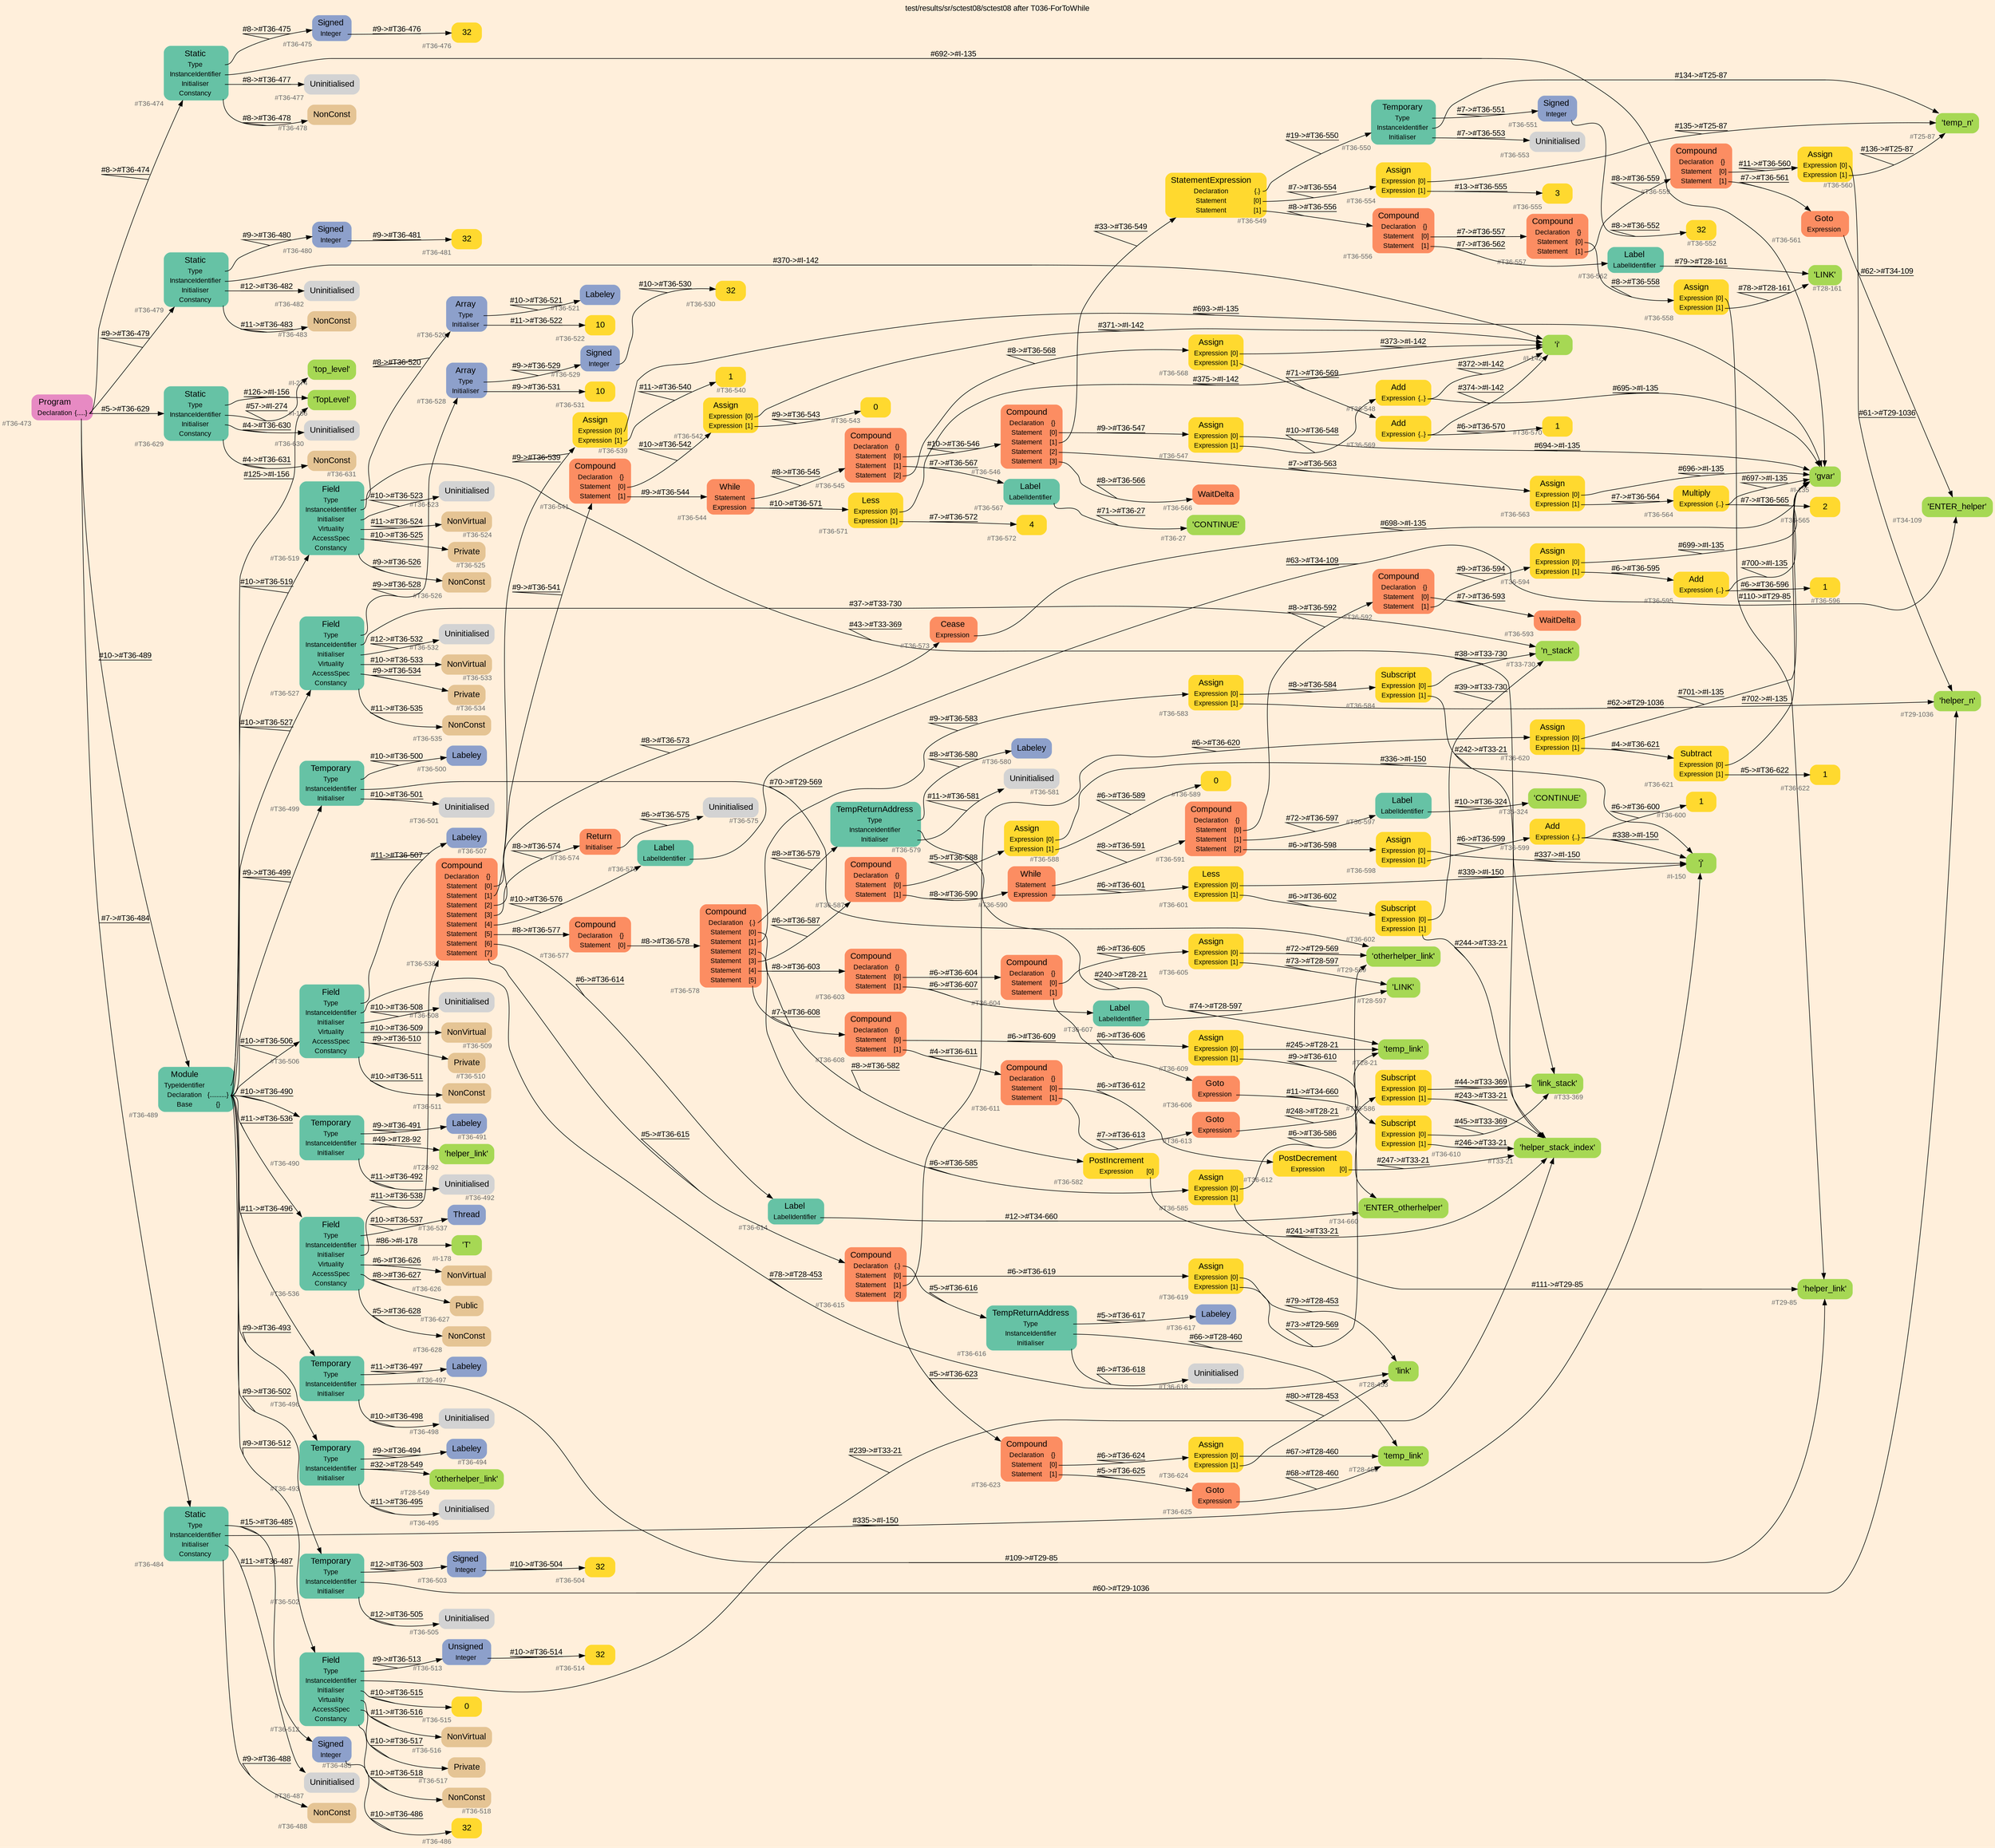 digraph "test/results/sr/sctest08/sctest08 after T036-ForToWhile" {
label = "test/results/sr/sctest08/sctest08 after T036-ForToWhile"
labelloc = t
graph [
    rankdir = "LR"
    ranksep = 0.3
    bgcolor = antiquewhite1
    color = black
    fontcolor = black
    fontname = "Arial"
];
node [
    fontname = "Arial"
];
edge [
    fontname = "Arial"
];

// -------------------- node figure --------------------
// -------- block #T36-473 ----------
"#T36-473" [
    fillcolor = "/set28/4"
    xlabel = "#T36-473"
    fontsize = "12"
    fontcolor = grey40
    shape = "plaintext"
    label = <<TABLE BORDER="0" CELLBORDER="0" CELLSPACING="0">
     <TR><TD><FONT COLOR="black" POINT-SIZE="15">Program</FONT></TD></TR>
     <TR><TD><FONT COLOR="black" POINT-SIZE="12">Declaration</FONT></TD><TD PORT="port0"><FONT COLOR="black" POINT-SIZE="12">{.....}</FONT></TD></TR>
    </TABLE>>
    style = "rounded,filled"
];

// -------- block #T36-474 ----------
"#T36-474" [
    fillcolor = "/set28/1"
    xlabel = "#T36-474"
    fontsize = "12"
    fontcolor = grey40
    shape = "plaintext"
    label = <<TABLE BORDER="0" CELLBORDER="0" CELLSPACING="0">
     <TR><TD><FONT COLOR="black" POINT-SIZE="15">Static</FONT></TD></TR>
     <TR><TD><FONT COLOR="black" POINT-SIZE="12">Type</FONT></TD><TD PORT="port0"></TD></TR>
     <TR><TD><FONT COLOR="black" POINT-SIZE="12">InstanceIdentifier</FONT></TD><TD PORT="port1"></TD></TR>
     <TR><TD><FONT COLOR="black" POINT-SIZE="12">Initialiser</FONT></TD><TD PORT="port2"></TD></TR>
     <TR><TD><FONT COLOR="black" POINT-SIZE="12">Constancy</FONT></TD><TD PORT="port3"></TD></TR>
    </TABLE>>
    style = "rounded,filled"
];

// -------- block #T36-475 ----------
"#T36-475" [
    fillcolor = "/set28/3"
    xlabel = "#T36-475"
    fontsize = "12"
    fontcolor = grey40
    shape = "plaintext"
    label = <<TABLE BORDER="0" CELLBORDER="0" CELLSPACING="0">
     <TR><TD><FONT COLOR="black" POINT-SIZE="15">Signed</FONT></TD></TR>
     <TR><TD><FONT COLOR="black" POINT-SIZE="12">Integer</FONT></TD><TD PORT="port0"></TD></TR>
    </TABLE>>
    style = "rounded,filled"
];

// -------- block #T36-476 ----------
"#T36-476" [
    fillcolor = "/set28/6"
    xlabel = "#T36-476"
    fontsize = "12"
    fontcolor = grey40
    shape = "plaintext"
    label = <<TABLE BORDER="0" CELLBORDER="0" CELLSPACING="0">
     <TR><TD><FONT COLOR="black" POINT-SIZE="15">32</FONT></TD></TR>
    </TABLE>>
    style = "rounded,filled"
];

// -------- block #I-135 ----------
"#I-135" [
    fillcolor = "/set28/5"
    xlabel = "#I-135"
    fontsize = "12"
    fontcolor = grey40
    shape = "plaintext"
    label = <<TABLE BORDER="0" CELLBORDER="0" CELLSPACING="0">
     <TR><TD><FONT COLOR="black" POINT-SIZE="15">'gvar'</FONT></TD></TR>
    </TABLE>>
    style = "rounded,filled"
];

// -------- block #T36-477 ----------
"#T36-477" [
    xlabel = "#T36-477"
    fontsize = "12"
    fontcolor = grey40
    shape = "plaintext"
    label = <<TABLE BORDER="0" CELLBORDER="0" CELLSPACING="0">
     <TR><TD><FONT COLOR="black" POINT-SIZE="15">Uninitialised</FONT></TD></TR>
    </TABLE>>
    style = "rounded,filled"
];

// -------- block #T36-478 ----------
"#T36-478" [
    fillcolor = "/set28/7"
    xlabel = "#T36-478"
    fontsize = "12"
    fontcolor = grey40
    shape = "plaintext"
    label = <<TABLE BORDER="0" CELLBORDER="0" CELLSPACING="0">
     <TR><TD><FONT COLOR="black" POINT-SIZE="15">NonConst</FONT></TD></TR>
    </TABLE>>
    style = "rounded,filled"
];

// -------- block #T36-479 ----------
"#T36-479" [
    fillcolor = "/set28/1"
    xlabel = "#T36-479"
    fontsize = "12"
    fontcolor = grey40
    shape = "plaintext"
    label = <<TABLE BORDER="0" CELLBORDER="0" CELLSPACING="0">
     <TR><TD><FONT COLOR="black" POINT-SIZE="15">Static</FONT></TD></TR>
     <TR><TD><FONT COLOR="black" POINT-SIZE="12">Type</FONT></TD><TD PORT="port0"></TD></TR>
     <TR><TD><FONT COLOR="black" POINT-SIZE="12">InstanceIdentifier</FONT></TD><TD PORT="port1"></TD></TR>
     <TR><TD><FONT COLOR="black" POINT-SIZE="12">Initialiser</FONT></TD><TD PORT="port2"></TD></TR>
     <TR><TD><FONT COLOR="black" POINT-SIZE="12">Constancy</FONT></TD><TD PORT="port3"></TD></TR>
    </TABLE>>
    style = "rounded,filled"
];

// -------- block #T36-480 ----------
"#T36-480" [
    fillcolor = "/set28/3"
    xlabel = "#T36-480"
    fontsize = "12"
    fontcolor = grey40
    shape = "plaintext"
    label = <<TABLE BORDER="0" CELLBORDER="0" CELLSPACING="0">
     <TR><TD><FONT COLOR="black" POINT-SIZE="15">Signed</FONT></TD></TR>
     <TR><TD><FONT COLOR="black" POINT-SIZE="12">Integer</FONT></TD><TD PORT="port0"></TD></TR>
    </TABLE>>
    style = "rounded,filled"
];

// -------- block #T36-481 ----------
"#T36-481" [
    fillcolor = "/set28/6"
    xlabel = "#T36-481"
    fontsize = "12"
    fontcolor = grey40
    shape = "plaintext"
    label = <<TABLE BORDER="0" CELLBORDER="0" CELLSPACING="0">
     <TR><TD><FONT COLOR="black" POINT-SIZE="15">32</FONT></TD></TR>
    </TABLE>>
    style = "rounded,filled"
];

// -------- block #I-142 ----------
"#I-142" [
    fillcolor = "/set28/5"
    xlabel = "#I-142"
    fontsize = "12"
    fontcolor = grey40
    shape = "plaintext"
    label = <<TABLE BORDER="0" CELLBORDER="0" CELLSPACING="0">
     <TR><TD><FONT COLOR="black" POINT-SIZE="15">'i'</FONT></TD></TR>
    </TABLE>>
    style = "rounded,filled"
];

// -------- block #T36-482 ----------
"#T36-482" [
    xlabel = "#T36-482"
    fontsize = "12"
    fontcolor = grey40
    shape = "plaintext"
    label = <<TABLE BORDER="0" CELLBORDER="0" CELLSPACING="0">
     <TR><TD><FONT COLOR="black" POINT-SIZE="15">Uninitialised</FONT></TD></TR>
    </TABLE>>
    style = "rounded,filled"
];

// -------- block #T36-483 ----------
"#T36-483" [
    fillcolor = "/set28/7"
    xlabel = "#T36-483"
    fontsize = "12"
    fontcolor = grey40
    shape = "plaintext"
    label = <<TABLE BORDER="0" CELLBORDER="0" CELLSPACING="0">
     <TR><TD><FONT COLOR="black" POINT-SIZE="15">NonConst</FONT></TD></TR>
    </TABLE>>
    style = "rounded,filled"
];

// -------- block #T36-484 ----------
"#T36-484" [
    fillcolor = "/set28/1"
    xlabel = "#T36-484"
    fontsize = "12"
    fontcolor = grey40
    shape = "plaintext"
    label = <<TABLE BORDER="0" CELLBORDER="0" CELLSPACING="0">
     <TR><TD><FONT COLOR="black" POINT-SIZE="15">Static</FONT></TD></TR>
     <TR><TD><FONT COLOR="black" POINT-SIZE="12">Type</FONT></TD><TD PORT="port0"></TD></TR>
     <TR><TD><FONT COLOR="black" POINT-SIZE="12">InstanceIdentifier</FONT></TD><TD PORT="port1"></TD></TR>
     <TR><TD><FONT COLOR="black" POINT-SIZE="12">Initialiser</FONT></TD><TD PORT="port2"></TD></TR>
     <TR><TD><FONT COLOR="black" POINT-SIZE="12">Constancy</FONT></TD><TD PORT="port3"></TD></TR>
    </TABLE>>
    style = "rounded,filled"
];

// -------- block #T36-485 ----------
"#T36-485" [
    fillcolor = "/set28/3"
    xlabel = "#T36-485"
    fontsize = "12"
    fontcolor = grey40
    shape = "plaintext"
    label = <<TABLE BORDER="0" CELLBORDER="0" CELLSPACING="0">
     <TR><TD><FONT COLOR="black" POINT-SIZE="15">Signed</FONT></TD></TR>
     <TR><TD><FONT COLOR="black" POINT-SIZE="12">Integer</FONT></TD><TD PORT="port0"></TD></TR>
    </TABLE>>
    style = "rounded,filled"
];

// -------- block #T36-486 ----------
"#T36-486" [
    fillcolor = "/set28/6"
    xlabel = "#T36-486"
    fontsize = "12"
    fontcolor = grey40
    shape = "plaintext"
    label = <<TABLE BORDER="0" CELLBORDER="0" CELLSPACING="0">
     <TR><TD><FONT COLOR="black" POINT-SIZE="15">32</FONT></TD></TR>
    </TABLE>>
    style = "rounded,filled"
];

// -------- block #I-150 ----------
"#I-150" [
    fillcolor = "/set28/5"
    xlabel = "#I-150"
    fontsize = "12"
    fontcolor = grey40
    shape = "plaintext"
    label = <<TABLE BORDER="0" CELLBORDER="0" CELLSPACING="0">
     <TR><TD><FONT COLOR="black" POINT-SIZE="15">'j'</FONT></TD></TR>
    </TABLE>>
    style = "rounded,filled"
];

// -------- block #T36-487 ----------
"#T36-487" [
    xlabel = "#T36-487"
    fontsize = "12"
    fontcolor = grey40
    shape = "plaintext"
    label = <<TABLE BORDER="0" CELLBORDER="0" CELLSPACING="0">
     <TR><TD><FONT COLOR="black" POINT-SIZE="15">Uninitialised</FONT></TD></TR>
    </TABLE>>
    style = "rounded,filled"
];

// -------- block #T36-488 ----------
"#T36-488" [
    fillcolor = "/set28/7"
    xlabel = "#T36-488"
    fontsize = "12"
    fontcolor = grey40
    shape = "plaintext"
    label = <<TABLE BORDER="0" CELLBORDER="0" CELLSPACING="0">
     <TR><TD><FONT COLOR="black" POINT-SIZE="15">NonConst</FONT></TD></TR>
    </TABLE>>
    style = "rounded,filled"
];

// -------- block #T36-489 ----------
"#T36-489" [
    fillcolor = "/set28/1"
    xlabel = "#T36-489"
    fontsize = "12"
    fontcolor = grey40
    shape = "plaintext"
    label = <<TABLE BORDER="0" CELLBORDER="0" CELLSPACING="0">
     <TR><TD><FONT COLOR="black" POINT-SIZE="15">Module</FONT></TD></TR>
     <TR><TD><FONT COLOR="black" POINT-SIZE="12">TypeIdentifier</FONT></TD><TD PORT="port0"></TD></TR>
     <TR><TD><FONT COLOR="black" POINT-SIZE="12">Declaration</FONT></TD><TD PORT="port1"><FONT COLOR="black" POINT-SIZE="12">{..........}</FONT></TD></TR>
     <TR><TD><FONT COLOR="black" POINT-SIZE="12">Base</FONT></TD><TD PORT="port2"><FONT COLOR="black" POINT-SIZE="12">{}</FONT></TD></TR>
    </TABLE>>
    style = "rounded,filled"
];

// -------- block #I-156 ----------
"#I-156" [
    fillcolor = "/set28/5"
    xlabel = "#I-156"
    fontsize = "12"
    fontcolor = grey40
    shape = "plaintext"
    label = <<TABLE BORDER="0" CELLBORDER="0" CELLSPACING="0">
     <TR><TD><FONT COLOR="black" POINT-SIZE="15">'TopLevel'</FONT></TD></TR>
    </TABLE>>
    style = "rounded,filled"
];

// -------- block #T36-490 ----------
"#T36-490" [
    fillcolor = "/set28/1"
    xlabel = "#T36-490"
    fontsize = "12"
    fontcolor = grey40
    shape = "plaintext"
    label = <<TABLE BORDER="0" CELLBORDER="0" CELLSPACING="0">
     <TR><TD><FONT COLOR="black" POINT-SIZE="15">Temporary</FONT></TD></TR>
     <TR><TD><FONT COLOR="black" POINT-SIZE="12">Type</FONT></TD><TD PORT="port0"></TD></TR>
     <TR><TD><FONT COLOR="black" POINT-SIZE="12">InstanceIdentifier</FONT></TD><TD PORT="port1"></TD></TR>
     <TR><TD><FONT COLOR="black" POINT-SIZE="12">Initialiser</FONT></TD><TD PORT="port2"></TD></TR>
    </TABLE>>
    style = "rounded,filled"
];

// -------- block #T36-491 ----------
"#T36-491" [
    fillcolor = "/set28/3"
    xlabel = "#T36-491"
    fontsize = "12"
    fontcolor = grey40
    shape = "plaintext"
    label = <<TABLE BORDER="0" CELLBORDER="0" CELLSPACING="0">
     <TR><TD><FONT COLOR="black" POINT-SIZE="15">Labeley</FONT></TD></TR>
    </TABLE>>
    style = "rounded,filled"
];

// -------- block #T28-92 ----------
"#T28-92" [
    fillcolor = "/set28/5"
    xlabel = "#T28-92"
    fontsize = "12"
    fontcolor = grey40
    shape = "plaintext"
    label = <<TABLE BORDER="0" CELLBORDER="0" CELLSPACING="0">
     <TR><TD><FONT COLOR="black" POINT-SIZE="15">'helper_link'</FONT></TD></TR>
    </TABLE>>
    style = "rounded,filled"
];

// -------- block #T36-492 ----------
"#T36-492" [
    xlabel = "#T36-492"
    fontsize = "12"
    fontcolor = grey40
    shape = "plaintext"
    label = <<TABLE BORDER="0" CELLBORDER="0" CELLSPACING="0">
     <TR><TD><FONT COLOR="black" POINT-SIZE="15">Uninitialised</FONT></TD></TR>
    </TABLE>>
    style = "rounded,filled"
];

// -------- block #T36-493 ----------
"#T36-493" [
    fillcolor = "/set28/1"
    xlabel = "#T36-493"
    fontsize = "12"
    fontcolor = grey40
    shape = "plaintext"
    label = <<TABLE BORDER="0" CELLBORDER="0" CELLSPACING="0">
     <TR><TD><FONT COLOR="black" POINT-SIZE="15">Temporary</FONT></TD></TR>
     <TR><TD><FONT COLOR="black" POINT-SIZE="12">Type</FONT></TD><TD PORT="port0"></TD></TR>
     <TR><TD><FONT COLOR="black" POINT-SIZE="12">InstanceIdentifier</FONT></TD><TD PORT="port1"></TD></TR>
     <TR><TD><FONT COLOR="black" POINT-SIZE="12">Initialiser</FONT></TD><TD PORT="port2"></TD></TR>
    </TABLE>>
    style = "rounded,filled"
];

// -------- block #T36-494 ----------
"#T36-494" [
    fillcolor = "/set28/3"
    xlabel = "#T36-494"
    fontsize = "12"
    fontcolor = grey40
    shape = "plaintext"
    label = <<TABLE BORDER="0" CELLBORDER="0" CELLSPACING="0">
     <TR><TD><FONT COLOR="black" POINT-SIZE="15">Labeley</FONT></TD></TR>
    </TABLE>>
    style = "rounded,filled"
];

// -------- block #T28-549 ----------
"#T28-549" [
    fillcolor = "/set28/5"
    xlabel = "#T28-549"
    fontsize = "12"
    fontcolor = grey40
    shape = "plaintext"
    label = <<TABLE BORDER="0" CELLBORDER="0" CELLSPACING="0">
     <TR><TD><FONT COLOR="black" POINT-SIZE="15">'otherhelper_link'</FONT></TD></TR>
    </TABLE>>
    style = "rounded,filled"
];

// -------- block #T36-495 ----------
"#T36-495" [
    xlabel = "#T36-495"
    fontsize = "12"
    fontcolor = grey40
    shape = "plaintext"
    label = <<TABLE BORDER="0" CELLBORDER="0" CELLSPACING="0">
     <TR><TD><FONT COLOR="black" POINT-SIZE="15">Uninitialised</FONT></TD></TR>
    </TABLE>>
    style = "rounded,filled"
];

// -------- block #T36-496 ----------
"#T36-496" [
    fillcolor = "/set28/1"
    xlabel = "#T36-496"
    fontsize = "12"
    fontcolor = grey40
    shape = "plaintext"
    label = <<TABLE BORDER="0" CELLBORDER="0" CELLSPACING="0">
     <TR><TD><FONT COLOR="black" POINT-SIZE="15">Temporary</FONT></TD></TR>
     <TR><TD><FONT COLOR="black" POINT-SIZE="12">Type</FONT></TD><TD PORT="port0"></TD></TR>
     <TR><TD><FONT COLOR="black" POINT-SIZE="12">InstanceIdentifier</FONT></TD><TD PORT="port1"></TD></TR>
     <TR><TD><FONT COLOR="black" POINT-SIZE="12">Initialiser</FONT></TD><TD PORT="port2"></TD></TR>
    </TABLE>>
    style = "rounded,filled"
];

// -------- block #T36-497 ----------
"#T36-497" [
    fillcolor = "/set28/3"
    xlabel = "#T36-497"
    fontsize = "12"
    fontcolor = grey40
    shape = "plaintext"
    label = <<TABLE BORDER="0" CELLBORDER="0" CELLSPACING="0">
     <TR><TD><FONT COLOR="black" POINT-SIZE="15">Labeley</FONT></TD></TR>
    </TABLE>>
    style = "rounded,filled"
];

// -------- block #T29-85 ----------
"#T29-85" [
    fillcolor = "/set28/5"
    xlabel = "#T29-85"
    fontsize = "12"
    fontcolor = grey40
    shape = "plaintext"
    label = <<TABLE BORDER="0" CELLBORDER="0" CELLSPACING="0">
     <TR><TD><FONT COLOR="black" POINT-SIZE="15">'helper_link'</FONT></TD></TR>
    </TABLE>>
    style = "rounded,filled"
];

// -------- block #T36-498 ----------
"#T36-498" [
    xlabel = "#T36-498"
    fontsize = "12"
    fontcolor = grey40
    shape = "plaintext"
    label = <<TABLE BORDER="0" CELLBORDER="0" CELLSPACING="0">
     <TR><TD><FONT COLOR="black" POINT-SIZE="15">Uninitialised</FONT></TD></TR>
    </TABLE>>
    style = "rounded,filled"
];

// -------- block #T36-499 ----------
"#T36-499" [
    fillcolor = "/set28/1"
    xlabel = "#T36-499"
    fontsize = "12"
    fontcolor = grey40
    shape = "plaintext"
    label = <<TABLE BORDER="0" CELLBORDER="0" CELLSPACING="0">
     <TR><TD><FONT COLOR="black" POINT-SIZE="15">Temporary</FONT></TD></TR>
     <TR><TD><FONT COLOR="black" POINT-SIZE="12">Type</FONT></TD><TD PORT="port0"></TD></TR>
     <TR><TD><FONT COLOR="black" POINT-SIZE="12">InstanceIdentifier</FONT></TD><TD PORT="port1"></TD></TR>
     <TR><TD><FONT COLOR="black" POINT-SIZE="12">Initialiser</FONT></TD><TD PORT="port2"></TD></TR>
    </TABLE>>
    style = "rounded,filled"
];

// -------- block #T36-500 ----------
"#T36-500" [
    fillcolor = "/set28/3"
    xlabel = "#T36-500"
    fontsize = "12"
    fontcolor = grey40
    shape = "plaintext"
    label = <<TABLE BORDER="0" CELLBORDER="0" CELLSPACING="0">
     <TR><TD><FONT COLOR="black" POINT-SIZE="15">Labeley</FONT></TD></TR>
    </TABLE>>
    style = "rounded,filled"
];

// -------- block #T29-569 ----------
"#T29-569" [
    fillcolor = "/set28/5"
    xlabel = "#T29-569"
    fontsize = "12"
    fontcolor = grey40
    shape = "plaintext"
    label = <<TABLE BORDER="0" CELLBORDER="0" CELLSPACING="0">
     <TR><TD><FONT COLOR="black" POINT-SIZE="15">'otherhelper_link'</FONT></TD></TR>
    </TABLE>>
    style = "rounded,filled"
];

// -------- block #T36-501 ----------
"#T36-501" [
    xlabel = "#T36-501"
    fontsize = "12"
    fontcolor = grey40
    shape = "plaintext"
    label = <<TABLE BORDER="0" CELLBORDER="0" CELLSPACING="0">
     <TR><TD><FONT COLOR="black" POINT-SIZE="15">Uninitialised</FONT></TD></TR>
    </TABLE>>
    style = "rounded,filled"
];

// -------- block #T36-502 ----------
"#T36-502" [
    fillcolor = "/set28/1"
    xlabel = "#T36-502"
    fontsize = "12"
    fontcolor = grey40
    shape = "plaintext"
    label = <<TABLE BORDER="0" CELLBORDER="0" CELLSPACING="0">
     <TR><TD><FONT COLOR="black" POINT-SIZE="15">Temporary</FONT></TD></TR>
     <TR><TD><FONT COLOR="black" POINT-SIZE="12">Type</FONT></TD><TD PORT="port0"></TD></TR>
     <TR><TD><FONT COLOR="black" POINT-SIZE="12">InstanceIdentifier</FONT></TD><TD PORT="port1"></TD></TR>
     <TR><TD><FONT COLOR="black" POINT-SIZE="12">Initialiser</FONT></TD><TD PORT="port2"></TD></TR>
    </TABLE>>
    style = "rounded,filled"
];

// -------- block #T36-503 ----------
"#T36-503" [
    fillcolor = "/set28/3"
    xlabel = "#T36-503"
    fontsize = "12"
    fontcolor = grey40
    shape = "plaintext"
    label = <<TABLE BORDER="0" CELLBORDER="0" CELLSPACING="0">
     <TR><TD><FONT COLOR="black" POINT-SIZE="15">Signed</FONT></TD></TR>
     <TR><TD><FONT COLOR="black" POINT-SIZE="12">Integer</FONT></TD><TD PORT="port0"></TD></TR>
    </TABLE>>
    style = "rounded,filled"
];

// -------- block #T36-504 ----------
"#T36-504" [
    fillcolor = "/set28/6"
    xlabel = "#T36-504"
    fontsize = "12"
    fontcolor = grey40
    shape = "plaintext"
    label = <<TABLE BORDER="0" CELLBORDER="0" CELLSPACING="0">
     <TR><TD><FONT COLOR="black" POINT-SIZE="15">32</FONT></TD></TR>
    </TABLE>>
    style = "rounded,filled"
];

// -------- block #T29-1036 ----------
"#T29-1036" [
    fillcolor = "/set28/5"
    xlabel = "#T29-1036"
    fontsize = "12"
    fontcolor = grey40
    shape = "plaintext"
    label = <<TABLE BORDER="0" CELLBORDER="0" CELLSPACING="0">
     <TR><TD><FONT COLOR="black" POINT-SIZE="15">'helper_n'</FONT></TD></TR>
    </TABLE>>
    style = "rounded,filled"
];

// -------- block #T36-505 ----------
"#T36-505" [
    xlabel = "#T36-505"
    fontsize = "12"
    fontcolor = grey40
    shape = "plaintext"
    label = <<TABLE BORDER="0" CELLBORDER="0" CELLSPACING="0">
     <TR><TD><FONT COLOR="black" POINT-SIZE="15">Uninitialised</FONT></TD></TR>
    </TABLE>>
    style = "rounded,filled"
];

// -------- block #T36-506 ----------
"#T36-506" [
    fillcolor = "/set28/1"
    xlabel = "#T36-506"
    fontsize = "12"
    fontcolor = grey40
    shape = "plaintext"
    label = <<TABLE BORDER="0" CELLBORDER="0" CELLSPACING="0">
     <TR><TD><FONT COLOR="black" POINT-SIZE="15">Field</FONT></TD></TR>
     <TR><TD><FONT COLOR="black" POINT-SIZE="12">Type</FONT></TD><TD PORT="port0"></TD></TR>
     <TR><TD><FONT COLOR="black" POINT-SIZE="12">InstanceIdentifier</FONT></TD><TD PORT="port1"></TD></TR>
     <TR><TD><FONT COLOR="black" POINT-SIZE="12">Initialiser</FONT></TD><TD PORT="port2"></TD></TR>
     <TR><TD><FONT COLOR="black" POINT-SIZE="12">Virtuality</FONT></TD><TD PORT="port3"></TD></TR>
     <TR><TD><FONT COLOR="black" POINT-SIZE="12">AccessSpec</FONT></TD><TD PORT="port4"></TD></TR>
     <TR><TD><FONT COLOR="black" POINT-SIZE="12">Constancy</FONT></TD><TD PORT="port5"></TD></TR>
    </TABLE>>
    style = "rounded,filled"
];

// -------- block #T36-507 ----------
"#T36-507" [
    fillcolor = "/set28/3"
    xlabel = "#T36-507"
    fontsize = "12"
    fontcolor = grey40
    shape = "plaintext"
    label = <<TABLE BORDER="0" CELLBORDER="0" CELLSPACING="0">
     <TR><TD><FONT COLOR="black" POINT-SIZE="15">Labeley</FONT></TD></TR>
    </TABLE>>
    style = "rounded,filled"
];

// -------- block #T28-453 ----------
"#T28-453" [
    fillcolor = "/set28/5"
    xlabel = "#T28-453"
    fontsize = "12"
    fontcolor = grey40
    shape = "plaintext"
    label = <<TABLE BORDER="0" CELLBORDER="0" CELLSPACING="0">
     <TR><TD><FONT COLOR="black" POINT-SIZE="15">'link'</FONT></TD></TR>
    </TABLE>>
    style = "rounded,filled"
];

// -------- block #T36-508 ----------
"#T36-508" [
    xlabel = "#T36-508"
    fontsize = "12"
    fontcolor = grey40
    shape = "plaintext"
    label = <<TABLE BORDER="0" CELLBORDER="0" CELLSPACING="0">
     <TR><TD><FONT COLOR="black" POINT-SIZE="15">Uninitialised</FONT></TD></TR>
    </TABLE>>
    style = "rounded,filled"
];

// -------- block #T36-509 ----------
"#T36-509" [
    fillcolor = "/set28/7"
    xlabel = "#T36-509"
    fontsize = "12"
    fontcolor = grey40
    shape = "plaintext"
    label = <<TABLE BORDER="0" CELLBORDER="0" CELLSPACING="0">
     <TR><TD><FONT COLOR="black" POINT-SIZE="15">NonVirtual</FONT></TD></TR>
    </TABLE>>
    style = "rounded,filled"
];

// -------- block #T36-510 ----------
"#T36-510" [
    fillcolor = "/set28/7"
    xlabel = "#T36-510"
    fontsize = "12"
    fontcolor = grey40
    shape = "plaintext"
    label = <<TABLE BORDER="0" CELLBORDER="0" CELLSPACING="0">
     <TR><TD><FONT COLOR="black" POINT-SIZE="15">Private</FONT></TD></TR>
    </TABLE>>
    style = "rounded,filled"
];

// -------- block #T36-511 ----------
"#T36-511" [
    fillcolor = "/set28/7"
    xlabel = "#T36-511"
    fontsize = "12"
    fontcolor = grey40
    shape = "plaintext"
    label = <<TABLE BORDER="0" CELLBORDER="0" CELLSPACING="0">
     <TR><TD><FONT COLOR="black" POINT-SIZE="15">NonConst</FONT></TD></TR>
    </TABLE>>
    style = "rounded,filled"
];

// -------- block #T36-512 ----------
"#T36-512" [
    fillcolor = "/set28/1"
    xlabel = "#T36-512"
    fontsize = "12"
    fontcolor = grey40
    shape = "plaintext"
    label = <<TABLE BORDER="0" CELLBORDER="0" CELLSPACING="0">
     <TR><TD><FONT COLOR="black" POINT-SIZE="15">Field</FONT></TD></TR>
     <TR><TD><FONT COLOR="black" POINT-SIZE="12">Type</FONT></TD><TD PORT="port0"></TD></TR>
     <TR><TD><FONT COLOR="black" POINT-SIZE="12">InstanceIdentifier</FONT></TD><TD PORT="port1"></TD></TR>
     <TR><TD><FONT COLOR="black" POINT-SIZE="12">Initialiser</FONT></TD><TD PORT="port2"></TD></TR>
     <TR><TD><FONT COLOR="black" POINT-SIZE="12">Virtuality</FONT></TD><TD PORT="port3"></TD></TR>
     <TR><TD><FONT COLOR="black" POINT-SIZE="12">AccessSpec</FONT></TD><TD PORT="port4"></TD></TR>
     <TR><TD><FONT COLOR="black" POINT-SIZE="12">Constancy</FONT></TD><TD PORT="port5"></TD></TR>
    </TABLE>>
    style = "rounded,filled"
];

// -------- block #T36-513 ----------
"#T36-513" [
    fillcolor = "/set28/3"
    xlabel = "#T36-513"
    fontsize = "12"
    fontcolor = grey40
    shape = "plaintext"
    label = <<TABLE BORDER="0" CELLBORDER="0" CELLSPACING="0">
     <TR><TD><FONT COLOR="black" POINT-SIZE="15">Unsigned</FONT></TD></TR>
     <TR><TD><FONT COLOR="black" POINT-SIZE="12">Integer</FONT></TD><TD PORT="port0"></TD></TR>
    </TABLE>>
    style = "rounded,filled"
];

// -------- block #T36-514 ----------
"#T36-514" [
    fillcolor = "/set28/6"
    xlabel = "#T36-514"
    fontsize = "12"
    fontcolor = grey40
    shape = "plaintext"
    label = <<TABLE BORDER="0" CELLBORDER="0" CELLSPACING="0">
     <TR><TD><FONT COLOR="black" POINT-SIZE="15">32</FONT></TD></TR>
    </TABLE>>
    style = "rounded,filled"
];

// -------- block #T33-21 ----------
"#T33-21" [
    fillcolor = "/set28/5"
    xlabel = "#T33-21"
    fontsize = "12"
    fontcolor = grey40
    shape = "plaintext"
    label = <<TABLE BORDER="0" CELLBORDER="0" CELLSPACING="0">
     <TR><TD><FONT COLOR="black" POINT-SIZE="15">'helper_stack_index'</FONT></TD></TR>
    </TABLE>>
    style = "rounded,filled"
];

// -------- block #T36-515 ----------
"#T36-515" [
    fillcolor = "/set28/6"
    xlabel = "#T36-515"
    fontsize = "12"
    fontcolor = grey40
    shape = "plaintext"
    label = <<TABLE BORDER="0" CELLBORDER="0" CELLSPACING="0">
     <TR><TD><FONT COLOR="black" POINT-SIZE="15">0</FONT></TD></TR>
    </TABLE>>
    style = "rounded,filled"
];

// -------- block #T36-516 ----------
"#T36-516" [
    fillcolor = "/set28/7"
    xlabel = "#T36-516"
    fontsize = "12"
    fontcolor = grey40
    shape = "plaintext"
    label = <<TABLE BORDER="0" CELLBORDER="0" CELLSPACING="0">
     <TR><TD><FONT COLOR="black" POINT-SIZE="15">NonVirtual</FONT></TD></TR>
    </TABLE>>
    style = "rounded,filled"
];

// -------- block #T36-517 ----------
"#T36-517" [
    fillcolor = "/set28/7"
    xlabel = "#T36-517"
    fontsize = "12"
    fontcolor = grey40
    shape = "plaintext"
    label = <<TABLE BORDER="0" CELLBORDER="0" CELLSPACING="0">
     <TR><TD><FONT COLOR="black" POINT-SIZE="15">Private</FONT></TD></TR>
    </TABLE>>
    style = "rounded,filled"
];

// -------- block #T36-518 ----------
"#T36-518" [
    fillcolor = "/set28/7"
    xlabel = "#T36-518"
    fontsize = "12"
    fontcolor = grey40
    shape = "plaintext"
    label = <<TABLE BORDER="0" CELLBORDER="0" CELLSPACING="0">
     <TR><TD><FONT COLOR="black" POINT-SIZE="15">NonConst</FONT></TD></TR>
    </TABLE>>
    style = "rounded,filled"
];

// -------- block #T36-519 ----------
"#T36-519" [
    fillcolor = "/set28/1"
    xlabel = "#T36-519"
    fontsize = "12"
    fontcolor = grey40
    shape = "plaintext"
    label = <<TABLE BORDER="0" CELLBORDER="0" CELLSPACING="0">
     <TR><TD><FONT COLOR="black" POINT-SIZE="15">Field</FONT></TD></TR>
     <TR><TD><FONT COLOR="black" POINT-SIZE="12">Type</FONT></TD><TD PORT="port0"></TD></TR>
     <TR><TD><FONT COLOR="black" POINT-SIZE="12">InstanceIdentifier</FONT></TD><TD PORT="port1"></TD></TR>
     <TR><TD><FONT COLOR="black" POINT-SIZE="12">Initialiser</FONT></TD><TD PORT="port2"></TD></TR>
     <TR><TD><FONT COLOR="black" POINT-SIZE="12">Virtuality</FONT></TD><TD PORT="port3"></TD></TR>
     <TR><TD><FONT COLOR="black" POINT-SIZE="12">AccessSpec</FONT></TD><TD PORT="port4"></TD></TR>
     <TR><TD><FONT COLOR="black" POINT-SIZE="12">Constancy</FONT></TD><TD PORT="port5"></TD></TR>
    </TABLE>>
    style = "rounded,filled"
];

// -------- block #T36-520 ----------
"#T36-520" [
    fillcolor = "/set28/3"
    xlabel = "#T36-520"
    fontsize = "12"
    fontcolor = grey40
    shape = "plaintext"
    label = <<TABLE BORDER="0" CELLBORDER="0" CELLSPACING="0">
     <TR><TD><FONT COLOR="black" POINT-SIZE="15">Array</FONT></TD></TR>
     <TR><TD><FONT COLOR="black" POINT-SIZE="12">Type</FONT></TD><TD PORT="port0"></TD></TR>
     <TR><TD><FONT COLOR="black" POINT-SIZE="12">Initialiser</FONT></TD><TD PORT="port1"></TD></TR>
    </TABLE>>
    style = "rounded,filled"
];

// -------- block #T36-521 ----------
"#T36-521" [
    fillcolor = "/set28/3"
    xlabel = "#T36-521"
    fontsize = "12"
    fontcolor = grey40
    shape = "plaintext"
    label = <<TABLE BORDER="0" CELLBORDER="0" CELLSPACING="0">
     <TR><TD><FONT COLOR="black" POINT-SIZE="15">Labeley</FONT></TD></TR>
    </TABLE>>
    style = "rounded,filled"
];

// -------- block #T36-522 ----------
"#T36-522" [
    fillcolor = "/set28/6"
    xlabel = "#T36-522"
    fontsize = "12"
    fontcolor = grey40
    shape = "plaintext"
    label = <<TABLE BORDER="0" CELLBORDER="0" CELLSPACING="0">
     <TR><TD><FONT COLOR="black" POINT-SIZE="15">10</FONT></TD></TR>
    </TABLE>>
    style = "rounded,filled"
];

// -------- block #T33-369 ----------
"#T33-369" [
    fillcolor = "/set28/5"
    xlabel = "#T33-369"
    fontsize = "12"
    fontcolor = grey40
    shape = "plaintext"
    label = <<TABLE BORDER="0" CELLBORDER="0" CELLSPACING="0">
     <TR><TD><FONT COLOR="black" POINT-SIZE="15">'link_stack'</FONT></TD></TR>
    </TABLE>>
    style = "rounded,filled"
];

// -------- block #T36-523 ----------
"#T36-523" [
    xlabel = "#T36-523"
    fontsize = "12"
    fontcolor = grey40
    shape = "plaintext"
    label = <<TABLE BORDER="0" CELLBORDER="0" CELLSPACING="0">
     <TR><TD><FONT COLOR="black" POINT-SIZE="15">Uninitialised</FONT></TD></TR>
    </TABLE>>
    style = "rounded,filled"
];

// -------- block #T36-524 ----------
"#T36-524" [
    fillcolor = "/set28/7"
    xlabel = "#T36-524"
    fontsize = "12"
    fontcolor = grey40
    shape = "plaintext"
    label = <<TABLE BORDER="0" CELLBORDER="0" CELLSPACING="0">
     <TR><TD><FONT COLOR="black" POINT-SIZE="15">NonVirtual</FONT></TD></TR>
    </TABLE>>
    style = "rounded,filled"
];

// -------- block #T36-525 ----------
"#T36-525" [
    fillcolor = "/set28/7"
    xlabel = "#T36-525"
    fontsize = "12"
    fontcolor = grey40
    shape = "plaintext"
    label = <<TABLE BORDER="0" CELLBORDER="0" CELLSPACING="0">
     <TR><TD><FONT COLOR="black" POINT-SIZE="15">Private</FONT></TD></TR>
    </TABLE>>
    style = "rounded,filled"
];

// -------- block #T36-526 ----------
"#T36-526" [
    fillcolor = "/set28/7"
    xlabel = "#T36-526"
    fontsize = "12"
    fontcolor = grey40
    shape = "plaintext"
    label = <<TABLE BORDER="0" CELLBORDER="0" CELLSPACING="0">
     <TR><TD><FONT COLOR="black" POINT-SIZE="15">NonConst</FONT></TD></TR>
    </TABLE>>
    style = "rounded,filled"
];

// -------- block #T36-527 ----------
"#T36-527" [
    fillcolor = "/set28/1"
    xlabel = "#T36-527"
    fontsize = "12"
    fontcolor = grey40
    shape = "plaintext"
    label = <<TABLE BORDER="0" CELLBORDER="0" CELLSPACING="0">
     <TR><TD><FONT COLOR="black" POINT-SIZE="15">Field</FONT></TD></TR>
     <TR><TD><FONT COLOR="black" POINT-SIZE="12">Type</FONT></TD><TD PORT="port0"></TD></TR>
     <TR><TD><FONT COLOR="black" POINT-SIZE="12">InstanceIdentifier</FONT></TD><TD PORT="port1"></TD></TR>
     <TR><TD><FONT COLOR="black" POINT-SIZE="12">Initialiser</FONT></TD><TD PORT="port2"></TD></TR>
     <TR><TD><FONT COLOR="black" POINT-SIZE="12">Virtuality</FONT></TD><TD PORT="port3"></TD></TR>
     <TR><TD><FONT COLOR="black" POINT-SIZE="12">AccessSpec</FONT></TD><TD PORT="port4"></TD></TR>
     <TR><TD><FONT COLOR="black" POINT-SIZE="12">Constancy</FONT></TD><TD PORT="port5"></TD></TR>
    </TABLE>>
    style = "rounded,filled"
];

// -------- block #T36-528 ----------
"#T36-528" [
    fillcolor = "/set28/3"
    xlabel = "#T36-528"
    fontsize = "12"
    fontcolor = grey40
    shape = "plaintext"
    label = <<TABLE BORDER="0" CELLBORDER="0" CELLSPACING="0">
     <TR><TD><FONT COLOR="black" POINT-SIZE="15">Array</FONT></TD></TR>
     <TR><TD><FONT COLOR="black" POINT-SIZE="12">Type</FONT></TD><TD PORT="port0"></TD></TR>
     <TR><TD><FONT COLOR="black" POINT-SIZE="12">Initialiser</FONT></TD><TD PORT="port1"></TD></TR>
    </TABLE>>
    style = "rounded,filled"
];

// -------- block #T36-529 ----------
"#T36-529" [
    fillcolor = "/set28/3"
    xlabel = "#T36-529"
    fontsize = "12"
    fontcolor = grey40
    shape = "plaintext"
    label = <<TABLE BORDER="0" CELLBORDER="0" CELLSPACING="0">
     <TR><TD><FONT COLOR="black" POINT-SIZE="15">Signed</FONT></TD></TR>
     <TR><TD><FONT COLOR="black" POINT-SIZE="12">Integer</FONT></TD><TD PORT="port0"></TD></TR>
    </TABLE>>
    style = "rounded,filled"
];

// -------- block #T36-530 ----------
"#T36-530" [
    fillcolor = "/set28/6"
    xlabel = "#T36-530"
    fontsize = "12"
    fontcolor = grey40
    shape = "plaintext"
    label = <<TABLE BORDER="0" CELLBORDER="0" CELLSPACING="0">
     <TR><TD><FONT COLOR="black" POINT-SIZE="15">32</FONT></TD></TR>
    </TABLE>>
    style = "rounded,filled"
];

// -------- block #T36-531 ----------
"#T36-531" [
    fillcolor = "/set28/6"
    xlabel = "#T36-531"
    fontsize = "12"
    fontcolor = grey40
    shape = "plaintext"
    label = <<TABLE BORDER="0" CELLBORDER="0" CELLSPACING="0">
     <TR><TD><FONT COLOR="black" POINT-SIZE="15">10</FONT></TD></TR>
    </TABLE>>
    style = "rounded,filled"
];

// -------- block #T33-730 ----------
"#T33-730" [
    fillcolor = "/set28/5"
    xlabel = "#T33-730"
    fontsize = "12"
    fontcolor = grey40
    shape = "plaintext"
    label = <<TABLE BORDER="0" CELLBORDER="0" CELLSPACING="0">
     <TR><TD><FONT COLOR="black" POINT-SIZE="15">'n_stack'</FONT></TD></TR>
    </TABLE>>
    style = "rounded,filled"
];

// -------- block #T36-532 ----------
"#T36-532" [
    xlabel = "#T36-532"
    fontsize = "12"
    fontcolor = grey40
    shape = "plaintext"
    label = <<TABLE BORDER="0" CELLBORDER="0" CELLSPACING="0">
     <TR><TD><FONT COLOR="black" POINT-SIZE="15">Uninitialised</FONT></TD></TR>
    </TABLE>>
    style = "rounded,filled"
];

// -------- block #T36-533 ----------
"#T36-533" [
    fillcolor = "/set28/7"
    xlabel = "#T36-533"
    fontsize = "12"
    fontcolor = grey40
    shape = "plaintext"
    label = <<TABLE BORDER="0" CELLBORDER="0" CELLSPACING="0">
     <TR><TD><FONT COLOR="black" POINT-SIZE="15">NonVirtual</FONT></TD></TR>
    </TABLE>>
    style = "rounded,filled"
];

// -------- block #T36-534 ----------
"#T36-534" [
    fillcolor = "/set28/7"
    xlabel = "#T36-534"
    fontsize = "12"
    fontcolor = grey40
    shape = "plaintext"
    label = <<TABLE BORDER="0" CELLBORDER="0" CELLSPACING="0">
     <TR><TD><FONT COLOR="black" POINT-SIZE="15">Private</FONT></TD></TR>
    </TABLE>>
    style = "rounded,filled"
];

// -------- block #T36-535 ----------
"#T36-535" [
    fillcolor = "/set28/7"
    xlabel = "#T36-535"
    fontsize = "12"
    fontcolor = grey40
    shape = "plaintext"
    label = <<TABLE BORDER="0" CELLBORDER="0" CELLSPACING="0">
     <TR><TD><FONT COLOR="black" POINT-SIZE="15">NonConst</FONT></TD></TR>
    </TABLE>>
    style = "rounded,filled"
];

// -------- block #T36-536 ----------
"#T36-536" [
    fillcolor = "/set28/1"
    xlabel = "#T36-536"
    fontsize = "12"
    fontcolor = grey40
    shape = "plaintext"
    label = <<TABLE BORDER="0" CELLBORDER="0" CELLSPACING="0">
     <TR><TD><FONT COLOR="black" POINT-SIZE="15">Field</FONT></TD></TR>
     <TR><TD><FONT COLOR="black" POINT-SIZE="12">Type</FONT></TD><TD PORT="port0"></TD></TR>
     <TR><TD><FONT COLOR="black" POINT-SIZE="12">InstanceIdentifier</FONT></TD><TD PORT="port1"></TD></TR>
     <TR><TD><FONT COLOR="black" POINT-SIZE="12">Initialiser</FONT></TD><TD PORT="port2"></TD></TR>
     <TR><TD><FONT COLOR="black" POINT-SIZE="12">Virtuality</FONT></TD><TD PORT="port3"></TD></TR>
     <TR><TD><FONT COLOR="black" POINT-SIZE="12">AccessSpec</FONT></TD><TD PORT="port4"></TD></TR>
     <TR><TD><FONT COLOR="black" POINT-SIZE="12">Constancy</FONT></TD><TD PORT="port5"></TD></TR>
    </TABLE>>
    style = "rounded,filled"
];

// -------- block #T36-537 ----------
"#T36-537" [
    fillcolor = "/set28/3"
    xlabel = "#T36-537"
    fontsize = "12"
    fontcolor = grey40
    shape = "plaintext"
    label = <<TABLE BORDER="0" CELLBORDER="0" CELLSPACING="0">
     <TR><TD><FONT COLOR="black" POINT-SIZE="15">Thread</FONT></TD></TR>
    </TABLE>>
    style = "rounded,filled"
];

// -------- block #I-178 ----------
"#I-178" [
    fillcolor = "/set28/5"
    xlabel = "#I-178"
    fontsize = "12"
    fontcolor = grey40
    shape = "plaintext"
    label = <<TABLE BORDER="0" CELLBORDER="0" CELLSPACING="0">
     <TR><TD><FONT COLOR="black" POINT-SIZE="15">'T'</FONT></TD></TR>
    </TABLE>>
    style = "rounded,filled"
];

// -------- block #T36-538 ----------
"#T36-538" [
    fillcolor = "/set28/2"
    xlabel = "#T36-538"
    fontsize = "12"
    fontcolor = grey40
    shape = "plaintext"
    label = <<TABLE BORDER="0" CELLBORDER="0" CELLSPACING="0">
     <TR><TD><FONT COLOR="black" POINT-SIZE="15">Compound</FONT></TD></TR>
     <TR><TD><FONT COLOR="black" POINT-SIZE="12">Declaration</FONT></TD><TD PORT="port0"><FONT COLOR="black" POINT-SIZE="12">{}</FONT></TD></TR>
     <TR><TD><FONT COLOR="black" POINT-SIZE="12">Statement</FONT></TD><TD PORT="port1"><FONT COLOR="black" POINT-SIZE="12">[0]</FONT></TD></TR>
     <TR><TD><FONT COLOR="black" POINT-SIZE="12">Statement</FONT></TD><TD PORT="port2"><FONT COLOR="black" POINT-SIZE="12">[1]</FONT></TD></TR>
     <TR><TD><FONT COLOR="black" POINT-SIZE="12">Statement</FONT></TD><TD PORT="port3"><FONT COLOR="black" POINT-SIZE="12">[2]</FONT></TD></TR>
     <TR><TD><FONT COLOR="black" POINT-SIZE="12">Statement</FONT></TD><TD PORT="port4"><FONT COLOR="black" POINT-SIZE="12">[3]</FONT></TD></TR>
     <TR><TD><FONT COLOR="black" POINT-SIZE="12">Statement</FONT></TD><TD PORT="port5"><FONT COLOR="black" POINT-SIZE="12">[4]</FONT></TD></TR>
     <TR><TD><FONT COLOR="black" POINT-SIZE="12">Statement</FONT></TD><TD PORT="port6"><FONT COLOR="black" POINT-SIZE="12">[5]</FONT></TD></TR>
     <TR><TD><FONT COLOR="black" POINT-SIZE="12">Statement</FONT></TD><TD PORT="port7"><FONT COLOR="black" POINT-SIZE="12">[6]</FONT></TD></TR>
     <TR><TD><FONT COLOR="black" POINT-SIZE="12">Statement</FONT></TD><TD PORT="port8"><FONT COLOR="black" POINT-SIZE="12">[7]</FONT></TD></TR>
    </TABLE>>
    style = "rounded,filled"
];

// -------- block #T36-539 ----------
"#T36-539" [
    fillcolor = "/set28/6"
    xlabel = "#T36-539"
    fontsize = "12"
    fontcolor = grey40
    shape = "plaintext"
    label = <<TABLE BORDER="0" CELLBORDER="0" CELLSPACING="0">
     <TR><TD><FONT COLOR="black" POINT-SIZE="15">Assign</FONT></TD></TR>
     <TR><TD><FONT COLOR="black" POINT-SIZE="12">Expression</FONT></TD><TD PORT="port0"><FONT COLOR="black" POINT-SIZE="12">[0]</FONT></TD></TR>
     <TR><TD><FONT COLOR="black" POINT-SIZE="12">Expression</FONT></TD><TD PORT="port1"><FONT COLOR="black" POINT-SIZE="12">[1]</FONT></TD></TR>
    </TABLE>>
    style = "rounded,filled"
];

// -------- block #T36-540 ----------
"#T36-540" [
    fillcolor = "/set28/6"
    xlabel = "#T36-540"
    fontsize = "12"
    fontcolor = grey40
    shape = "plaintext"
    label = <<TABLE BORDER="0" CELLBORDER="0" CELLSPACING="0">
     <TR><TD><FONT COLOR="black" POINT-SIZE="15">1</FONT></TD></TR>
    </TABLE>>
    style = "rounded,filled"
];

// -------- block #T36-541 ----------
"#T36-541" [
    fillcolor = "/set28/2"
    xlabel = "#T36-541"
    fontsize = "12"
    fontcolor = grey40
    shape = "plaintext"
    label = <<TABLE BORDER="0" CELLBORDER="0" CELLSPACING="0">
     <TR><TD><FONT COLOR="black" POINT-SIZE="15">Compound</FONT></TD></TR>
     <TR><TD><FONT COLOR="black" POINT-SIZE="12">Declaration</FONT></TD><TD PORT="port0"><FONT COLOR="black" POINT-SIZE="12">{}</FONT></TD></TR>
     <TR><TD><FONT COLOR="black" POINT-SIZE="12">Statement</FONT></TD><TD PORT="port1"><FONT COLOR="black" POINT-SIZE="12">[0]</FONT></TD></TR>
     <TR><TD><FONT COLOR="black" POINT-SIZE="12">Statement</FONT></TD><TD PORT="port2"><FONT COLOR="black" POINT-SIZE="12">[1]</FONT></TD></TR>
    </TABLE>>
    style = "rounded,filled"
];

// -------- block #T36-542 ----------
"#T36-542" [
    fillcolor = "/set28/6"
    xlabel = "#T36-542"
    fontsize = "12"
    fontcolor = grey40
    shape = "plaintext"
    label = <<TABLE BORDER="0" CELLBORDER="0" CELLSPACING="0">
     <TR><TD><FONT COLOR="black" POINT-SIZE="15">Assign</FONT></TD></TR>
     <TR><TD><FONT COLOR="black" POINT-SIZE="12">Expression</FONT></TD><TD PORT="port0"><FONT COLOR="black" POINT-SIZE="12">[0]</FONT></TD></TR>
     <TR><TD><FONT COLOR="black" POINT-SIZE="12">Expression</FONT></TD><TD PORT="port1"><FONT COLOR="black" POINT-SIZE="12">[1]</FONT></TD></TR>
    </TABLE>>
    style = "rounded,filled"
];

// -------- block #T36-543 ----------
"#T36-543" [
    fillcolor = "/set28/6"
    xlabel = "#T36-543"
    fontsize = "12"
    fontcolor = grey40
    shape = "plaintext"
    label = <<TABLE BORDER="0" CELLBORDER="0" CELLSPACING="0">
     <TR><TD><FONT COLOR="black" POINT-SIZE="15">0</FONT></TD></TR>
    </TABLE>>
    style = "rounded,filled"
];

// -------- block #T36-544 ----------
"#T36-544" [
    fillcolor = "/set28/2"
    xlabel = "#T36-544"
    fontsize = "12"
    fontcolor = grey40
    shape = "plaintext"
    label = <<TABLE BORDER="0" CELLBORDER="0" CELLSPACING="0">
     <TR><TD><FONT COLOR="black" POINT-SIZE="15">While</FONT></TD></TR>
     <TR><TD><FONT COLOR="black" POINT-SIZE="12">Statement</FONT></TD><TD PORT="port0"></TD></TR>
     <TR><TD><FONT COLOR="black" POINT-SIZE="12">Expression</FONT></TD><TD PORT="port1"></TD></TR>
    </TABLE>>
    style = "rounded,filled"
];

// -------- block #T36-545 ----------
"#T36-545" [
    fillcolor = "/set28/2"
    xlabel = "#T36-545"
    fontsize = "12"
    fontcolor = grey40
    shape = "plaintext"
    label = <<TABLE BORDER="0" CELLBORDER="0" CELLSPACING="0">
     <TR><TD><FONT COLOR="black" POINT-SIZE="15">Compound</FONT></TD></TR>
     <TR><TD><FONT COLOR="black" POINT-SIZE="12">Declaration</FONT></TD><TD PORT="port0"><FONT COLOR="black" POINT-SIZE="12">{}</FONT></TD></TR>
     <TR><TD><FONT COLOR="black" POINT-SIZE="12">Statement</FONT></TD><TD PORT="port1"><FONT COLOR="black" POINT-SIZE="12">[0]</FONT></TD></TR>
     <TR><TD><FONT COLOR="black" POINT-SIZE="12">Statement</FONT></TD><TD PORT="port2"><FONT COLOR="black" POINT-SIZE="12">[1]</FONT></TD></TR>
     <TR><TD><FONT COLOR="black" POINT-SIZE="12">Statement</FONT></TD><TD PORT="port3"><FONT COLOR="black" POINT-SIZE="12">[2]</FONT></TD></TR>
    </TABLE>>
    style = "rounded,filled"
];

// -------- block #T36-546 ----------
"#T36-546" [
    fillcolor = "/set28/2"
    xlabel = "#T36-546"
    fontsize = "12"
    fontcolor = grey40
    shape = "plaintext"
    label = <<TABLE BORDER="0" CELLBORDER="0" CELLSPACING="0">
     <TR><TD><FONT COLOR="black" POINT-SIZE="15">Compound</FONT></TD></TR>
     <TR><TD><FONT COLOR="black" POINT-SIZE="12">Declaration</FONT></TD><TD PORT="port0"><FONT COLOR="black" POINT-SIZE="12">{}</FONT></TD></TR>
     <TR><TD><FONT COLOR="black" POINT-SIZE="12">Statement</FONT></TD><TD PORT="port1"><FONT COLOR="black" POINT-SIZE="12">[0]</FONT></TD></TR>
     <TR><TD><FONT COLOR="black" POINT-SIZE="12">Statement</FONT></TD><TD PORT="port2"><FONT COLOR="black" POINT-SIZE="12">[1]</FONT></TD></TR>
     <TR><TD><FONT COLOR="black" POINT-SIZE="12">Statement</FONT></TD><TD PORT="port3"><FONT COLOR="black" POINT-SIZE="12">[2]</FONT></TD></TR>
     <TR><TD><FONT COLOR="black" POINT-SIZE="12">Statement</FONT></TD><TD PORT="port4"><FONT COLOR="black" POINT-SIZE="12">[3]</FONT></TD></TR>
    </TABLE>>
    style = "rounded,filled"
];

// -------- block #T36-547 ----------
"#T36-547" [
    fillcolor = "/set28/6"
    xlabel = "#T36-547"
    fontsize = "12"
    fontcolor = grey40
    shape = "plaintext"
    label = <<TABLE BORDER="0" CELLBORDER="0" CELLSPACING="0">
     <TR><TD><FONT COLOR="black" POINT-SIZE="15">Assign</FONT></TD></TR>
     <TR><TD><FONT COLOR="black" POINT-SIZE="12">Expression</FONT></TD><TD PORT="port0"><FONT COLOR="black" POINT-SIZE="12">[0]</FONT></TD></TR>
     <TR><TD><FONT COLOR="black" POINT-SIZE="12">Expression</FONT></TD><TD PORT="port1"><FONT COLOR="black" POINT-SIZE="12">[1]</FONT></TD></TR>
    </TABLE>>
    style = "rounded,filled"
];

// -------- block #T36-548 ----------
"#T36-548" [
    fillcolor = "/set28/6"
    xlabel = "#T36-548"
    fontsize = "12"
    fontcolor = grey40
    shape = "plaintext"
    label = <<TABLE BORDER="0" CELLBORDER="0" CELLSPACING="0">
     <TR><TD><FONT COLOR="black" POINT-SIZE="15">Add</FONT></TD></TR>
     <TR><TD><FONT COLOR="black" POINT-SIZE="12">Expression</FONT></TD><TD PORT="port0"><FONT COLOR="black" POINT-SIZE="12">{..}</FONT></TD></TR>
    </TABLE>>
    style = "rounded,filled"
];

// -------- block #T36-549 ----------
"#T36-549" [
    fillcolor = "/set28/6"
    xlabel = "#T36-549"
    fontsize = "12"
    fontcolor = grey40
    shape = "plaintext"
    label = <<TABLE BORDER="0" CELLBORDER="0" CELLSPACING="0">
     <TR><TD><FONT COLOR="black" POINT-SIZE="15">StatementExpression</FONT></TD></TR>
     <TR><TD><FONT COLOR="black" POINT-SIZE="12">Declaration</FONT></TD><TD PORT="port0"><FONT COLOR="black" POINT-SIZE="12">{.}</FONT></TD></TR>
     <TR><TD><FONT COLOR="black" POINT-SIZE="12">Statement</FONT></TD><TD PORT="port1"><FONT COLOR="black" POINT-SIZE="12">[0]</FONT></TD></TR>
     <TR><TD><FONT COLOR="black" POINT-SIZE="12">Statement</FONT></TD><TD PORT="port2"><FONT COLOR="black" POINT-SIZE="12">[1]</FONT></TD></TR>
    </TABLE>>
    style = "rounded,filled"
];

// -------- block #T36-550 ----------
"#T36-550" [
    fillcolor = "/set28/1"
    xlabel = "#T36-550"
    fontsize = "12"
    fontcolor = grey40
    shape = "plaintext"
    label = <<TABLE BORDER="0" CELLBORDER="0" CELLSPACING="0">
     <TR><TD><FONT COLOR="black" POINT-SIZE="15">Temporary</FONT></TD></TR>
     <TR><TD><FONT COLOR="black" POINT-SIZE="12">Type</FONT></TD><TD PORT="port0"></TD></TR>
     <TR><TD><FONT COLOR="black" POINT-SIZE="12">InstanceIdentifier</FONT></TD><TD PORT="port1"></TD></TR>
     <TR><TD><FONT COLOR="black" POINT-SIZE="12">Initialiser</FONT></TD><TD PORT="port2"></TD></TR>
    </TABLE>>
    style = "rounded,filled"
];

// -------- block #T36-551 ----------
"#T36-551" [
    fillcolor = "/set28/3"
    xlabel = "#T36-551"
    fontsize = "12"
    fontcolor = grey40
    shape = "plaintext"
    label = <<TABLE BORDER="0" CELLBORDER="0" CELLSPACING="0">
     <TR><TD><FONT COLOR="black" POINT-SIZE="15">Signed</FONT></TD></TR>
     <TR><TD><FONT COLOR="black" POINT-SIZE="12">Integer</FONT></TD><TD PORT="port0"></TD></TR>
    </TABLE>>
    style = "rounded,filled"
];

// -------- block #T36-552 ----------
"#T36-552" [
    fillcolor = "/set28/6"
    xlabel = "#T36-552"
    fontsize = "12"
    fontcolor = grey40
    shape = "plaintext"
    label = <<TABLE BORDER="0" CELLBORDER="0" CELLSPACING="0">
     <TR><TD><FONT COLOR="black" POINT-SIZE="15">32</FONT></TD></TR>
    </TABLE>>
    style = "rounded,filled"
];

// -------- block #T25-87 ----------
"#T25-87" [
    fillcolor = "/set28/5"
    xlabel = "#T25-87"
    fontsize = "12"
    fontcolor = grey40
    shape = "plaintext"
    label = <<TABLE BORDER="0" CELLBORDER="0" CELLSPACING="0">
     <TR><TD><FONT COLOR="black" POINT-SIZE="15">'temp_n'</FONT></TD></TR>
    </TABLE>>
    style = "rounded,filled"
];

// -------- block #T36-553 ----------
"#T36-553" [
    xlabel = "#T36-553"
    fontsize = "12"
    fontcolor = grey40
    shape = "plaintext"
    label = <<TABLE BORDER="0" CELLBORDER="0" CELLSPACING="0">
     <TR><TD><FONT COLOR="black" POINT-SIZE="15">Uninitialised</FONT></TD></TR>
    </TABLE>>
    style = "rounded,filled"
];

// -------- block #T36-554 ----------
"#T36-554" [
    fillcolor = "/set28/6"
    xlabel = "#T36-554"
    fontsize = "12"
    fontcolor = grey40
    shape = "plaintext"
    label = <<TABLE BORDER="0" CELLBORDER="0" CELLSPACING="0">
     <TR><TD><FONT COLOR="black" POINT-SIZE="15">Assign</FONT></TD></TR>
     <TR><TD><FONT COLOR="black" POINT-SIZE="12">Expression</FONT></TD><TD PORT="port0"><FONT COLOR="black" POINT-SIZE="12">[0]</FONT></TD></TR>
     <TR><TD><FONT COLOR="black" POINT-SIZE="12">Expression</FONT></TD><TD PORT="port1"><FONT COLOR="black" POINT-SIZE="12">[1]</FONT></TD></TR>
    </TABLE>>
    style = "rounded,filled"
];

// -------- block #T36-555 ----------
"#T36-555" [
    fillcolor = "/set28/6"
    xlabel = "#T36-555"
    fontsize = "12"
    fontcolor = grey40
    shape = "plaintext"
    label = <<TABLE BORDER="0" CELLBORDER="0" CELLSPACING="0">
     <TR><TD><FONT COLOR="black" POINT-SIZE="15">3</FONT></TD></TR>
    </TABLE>>
    style = "rounded,filled"
];

// -------- block #T36-556 ----------
"#T36-556" [
    fillcolor = "/set28/2"
    xlabel = "#T36-556"
    fontsize = "12"
    fontcolor = grey40
    shape = "plaintext"
    label = <<TABLE BORDER="0" CELLBORDER="0" CELLSPACING="0">
     <TR><TD><FONT COLOR="black" POINT-SIZE="15">Compound</FONT></TD></TR>
     <TR><TD><FONT COLOR="black" POINT-SIZE="12">Declaration</FONT></TD><TD PORT="port0"><FONT COLOR="black" POINT-SIZE="12">{}</FONT></TD></TR>
     <TR><TD><FONT COLOR="black" POINT-SIZE="12">Statement</FONT></TD><TD PORT="port1"><FONT COLOR="black" POINT-SIZE="12">[0]</FONT></TD></TR>
     <TR><TD><FONT COLOR="black" POINT-SIZE="12">Statement</FONT></TD><TD PORT="port2"><FONT COLOR="black" POINT-SIZE="12">[1]</FONT></TD></TR>
    </TABLE>>
    style = "rounded,filled"
];

// -------- block #T36-557 ----------
"#T36-557" [
    fillcolor = "/set28/2"
    xlabel = "#T36-557"
    fontsize = "12"
    fontcolor = grey40
    shape = "plaintext"
    label = <<TABLE BORDER="0" CELLBORDER="0" CELLSPACING="0">
     <TR><TD><FONT COLOR="black" POINT-SIZE="15">Compound</FONT></TD></TR>
     <TR><TD><FONT COLOR="black" POINT-SIZE="12">Declaration</FONT></TD><TD PORT="port0"><FONT COLOR="black" POINT-SIZE="12">{}</FONT></TD></TR>
     <TR><TD><FONT COLOR="black" POINT-SIZE="12">Statement</FONT></TD><TD PORT="port1"><FONT COLOR="black" POINT-SIZE="12">[0]</FONT></TD></TR>
     <TR><TD><FONT COLOR="black" POINT-SIZE="12">Statement</FONT></TD><TD PORT="port2"><FONT COLOR="black" POINT-SIZE="12">[1]</FONT></TD></TR>
    </TABLE>>
    style = "rounded,filled"
];

// -------- block #T36-558 ----------
"#T36-558" [
    fillcolor = "/set28/6"
    xlabel = "#T36-558"
    fontsize = "12"
    fontcolor = grey40
    shape = "plaintext"
    label = <<TABLE BORDER="0" CELLBORDER="0" CELLSPACING="0">
     <TR><TD><FONT COLOR="black" POINT-SIZE="15">Assign</FONT></TD></TR>
     <TR><TD><FONT COLOR="black" POINT-SIZE="12">Expression</FONT></TD><TD PORT="port0"><FONT COLOR="black" POINT-SIZE="12">[0]</FONT></TD></TR>
     <TR><TD><FONT COLOR="black" POINT-SIZE="12">Expression</FONT></TD><TD PORT="port1"><FONT COLOR="black" POINT-SIZE="12">[1]</FONT></TD></TR>
    </TABLE>>
    style = "rounded,filled"
];

// -------- block #T28-161 ----------
"#T28-161" [
    fillcolor = "/set28/5"
    xlabel = "#T28-161"
    fontsize = "12"
    fontcolor = grey40
    shape = "plaintext"
    label = <<TABLE BORDER="0" CELLBORDER="0" CELLSPACING="0">
     <TR><TD><FONT COLOR="black" POINT-SIZE="15">'LINK'</FONT></TD></TR>
    </TABLE>>
    style = "rounded,filled"
];

// -------- block #T36-559 ----------
"#T36-559" [
    fillcolor = "/set28/2"
    xlabel = "#T36-559"
    fontsize = "12"
    fontcolor = grey40
    shape = "plaintext"
    label = <<TABLE BORDER="0" CELLBORDER="0" CELLSPACING="0">
     <TR><TD><FONT COLOR="black" POINT-SIZE="15">Compound</FONT></TD></TR>
     <TR><TD><FONT COLOR="black" POINT-SIZE="12">Declaration</FONT></TD><TD PORT="port0"><FONT COLOR="black" POINT-SIZE="12">{}</FONT></TD></TR>
     <TR><TD><FONT COLOR="black" POINT-SIZE="12">Statement</FONT></TD><TD PORT="port1"><FONT COLOR="black" POINT-SIZE="12">[0]</FONT></TD></TR>
     <TR><TD><FONT COLOR="black" POINT-SIZE="12">Statement</FONT></TD><TD PORT="port2"><FONT COLOR="black" POINT-SIZE="12">[1]</FONT></TD></TR>
    </TABLE>>
    style = "rounded,filled"
];

// -------- block #T36-560 ----------
"#T36-560" [
    fillcolor = "/set28/6"
    xlabel = "#T36-560"
    fontsize = "12"
    fontcolor = grey40
    shape = "plaintext"
    label = <<TABLE BORDER="0" CELLBORDER="0" CELLSPACING="0">
     <TR><TD><FONT COLOR="black" POINT-SIZE="15">Assign</FONT></TD></TR>
     <TR><TD><FONT COLOR="black" POINT-SIZE="12">Expression</FONT></TD><TD PORT="port0"><FONT COLOR="black" POINT-SIZE="12">[0]</FONT></TD></TR>
     <TR><TD><FONT COLOR="black" POINT-SIZE="12">Expression</FONT></TD><TD PORT="port1"><FONT COLOR="black" POINT-SIZE="12">[1]</FONT></TD></TR>
    </TABLE>>
    style = "rounded,filled"
];

// -------- block #T36-561 ----------
"#T36-561" [
    fillcolor = "/set28/2"
    xlabel = "#T36-561"
    fontsize = "12"
    fontcolor = grey40
    shape = "plaintext"
    label = <<TABLE BORDER="0" CELLBORDER="0" CELLSPACING="0">
     <TR><TD><FONT COLOR="black" POINT-SIZE="15">Goto</FONT></TD></TR>
     <TR><TD><FONT COLOR="black" POINT-SIZE="12">Expression</FONT></TD><TD PORT="port0"></TD></TR>
    </TABLE>>
    style = "rounded,filled"
];

// -------- block #T34-109 ----------
"#T34-109" [
    fillcolor = "/set28/5"
    xlabel = "#T34-109"
    fontsize = "12"
    fontcolor = grey40
    shape = "plaintext"
    label = <<TABLE BORDER="0" CELLBORDER="0" CELLSPACING="0">
     <TR><TD><FONT COLOR="black" POINT-SIZE="15">'ENTER_helper'</FONT></TD></TR>
    </TABLE>>
    style = "rounded,filled"
];

// -------- block #T36-562 ----------
"#T36-562" [
    fillcolor = "/set28/1"
    xlabel = "#T36-562"
    fontsize = "12"
    fontcolor = grey40
    shape = "plaintext"
    label = <<TABLE BORDER="0" CELLBORDER="0" CELLSPACING="0">
     <TR><TD><FONT COLOR="black" POINT-SIZE="15">Label</FONT></TD></TR>
     <TR><TD><FONT COLOR="black" POINT-SIZE="12">LabelIdentifier</FONT></TD><TD PORT="port0"></TD></TR>
    </TABLE>>
    style = "rounded,filled"
];

// -------- block #T36-563 ----------
"#T36-563" [
    fillcolor = "/set28/6"
    xlabel = "#T36-563"
    fontsize = "12"
    fontcolor = grey40
    shape = "plaintext"
    label = <<TABLE BORDER="0" CELLBORDER="0" CELLSPACING="0">
     <TR><TD><FONT COLOR="black" POINT-SIZE="15">Assign</FONT></TD></TR>
     <TR><TD><FONT COLOR="black" POINT-SIZE="12">Expression</FONT></TD><TD PORT="port0"><FONT COLOR="black" POINT-SIZE="12">[0]</FONT></TD></TR>
     <TR><TD><FONT COLOR="black" POINT-SIZE="12">Expression</FONT></TD><TD PORT="port1"><FONT COLOR="black" POINT-SIZE="12">[1]</FONT></TD></TR>
    </TABLE>>
    style = "rounded,filled"
];

// -------- block #T36-564 ----------
"#T36-564" [
    fillcolor = "/set28/6"
    xlabel = "#T36-564"
    fontsize = "12"
    fontcolor = grey40
    shape = "plaintext"
    label = <<TABLE BORDER="0" CELLBORDER="0" CELLSPACING="0">
     <TR><TD><FONT COLOR="black" POINT-SIZE="15">Multiply</FONT></TD></TR>
     <TR><TD><FONT COLOR="black" POINT-SIZE="12">Expression</FONT></TD><TD PORT="port0"><FONT COLOR="black" POINT-SIZE="12">{..}</FONT></TD></TR>
    </TABLE>>
    style = "rounded,filled"
];

// -------- block #T36-565 ----------
"#T36-565" [
    fillcolor = "/set28/6"
    xlabel = "#T36-565"
    fontsize = "12"
    fontcolor = grey40
    shape = "plaintext"
    label = <<TABLE BORDER="0" CELLBORDER="0" CELLSPACING="0">
     <TR><TD><FONT COLOR="black" POINT-SIZE="15">2</FONT></TD></TR>
    </TABLE>>
    style = "rounded,filled"
];

// -------- block #T36-566 ----------
"#T36-566" [
    fillcolor = "/set28/2"
    xlabel = "#T36-566"
    fontsize = "12"
    fontcolor = grey40
    shape = "plaintext"
    label = <<TABLE BORDER="0" CELLBORDER="0" CELLSPACING="0">
     <TR><TD><FONT COLOR="black" POINT-SIZE="15">WaitDelta</FONT></TD></TR>
    </TABLE>>
    style = "rounded,filled"
];

// -------- block #T36-567 ----------
"#T36-567" [
    fillcolor = "/set28/1"
    xlabel = "#T36-567"
    fontsize = "12"
    fontcolor = grey40
    shape = "plaintext"
    label = <<TABLE BORDER="0" CELLBORDER="0" CELLSPACING="0">
     <TR><TD><FONT COLOR="black" POINT-SIZE="15">Label</FONT></TD></TR>
     <TR><TD><FONT COLOR="black" POINT-SIZE="12">LabelIdentifier</FONT></TD><TD PORT="port0"></TD></TR>
    </TABLE>>
    style = "rounded,filled"
];

// -------- block #T36-27 ----------
"#T36-27" [
    fillcolor = "/set28/5"
    xlabel = "#T36-27"
    fontsize = "12"
    fontcolor = grey40
    shape = "plaintext"
    label = <<TABLE BORDER="0" CELLBORDER="0" CELLSPACING="0">
     <TR><TD><FONT COLOR="black" POINT-SIZE="15">'CONTINUE'</FONT></TD></TR>
    </TABLE>>
    style = "rounded,filled"
];

// -------- block #T36-568 ----------
"#T36-568" [
    fillcolor = "/set28/6"
    xlabel = "#T36-568"
    fontsize = "12"
    fontcolor = grey40
    shape = "plaintext"
    label = <<TABLE BORDER="0" CELLBORDER="0" CELLSPACING="0">
     <TR><TD><FONT COLOR="black" POINT-SIZE="15">Assign</FONT></TD></TR>
     <TR><TD><FONT COLOR="black" POINT-SIZE="12">Expression</FONT></TD><TD PORT="port0"><FONT COLOR="black" POINT-SIZE="12">[0]</FONT></TD></TR>
     <TR><TD><FONT COLOR="black" POINT-SIZE="12">Expression</FONT></TD><TD PORT="port1"><FONT COLOR="black" POINT-SIZE="12">[1]</FONT></TD></TR>
    </TABLE>>
    style = "rounded,filled"
];

// -------- block #T36-569 ----------
"#T36-569" [
    fillcolor = "/set28/6"
    xlabel = "#T36-569"
    fontsize = "12"
    fontcolor = grey40
    shape = "plaintext"
    label = <<TABLE BORDER="0" CELLBORDER="0" CELLSPACING="0">
     <TR><TD><FONT COLOR="black" POINT-SIZE="15">Add</FONT></TD></TR>
     <TR><TD><FONT COLOR="black" POINT-SIZE="12">Expression</FONT></TD><TD PORT="port0"><FONT COLOR="black" POINT-SIZE="12">{..}</FONT></TD></TR>
    </TABLE>>
    style = "rounded,filled"
];

// -------- block #T36-570 ----------
"#T36-570" [
    fillcolor = "/set28/6"
    xlabel = "#T36-570"
    fontsize = "12"
    fontcolor = grey40
    shape = "plaintext"
    label = <<TABLE BORDER="0" CELLBORDER="0" CELLSPACING="0">
     <TR><TD><FONT COLOR="black" POINT-SIZE="15">1</FONT></TD></TR>
    </TABLE>>
    style = "rounded,filled"
];

// -------- block #T36-571 ----------
"#T36-571" [
    fillcolor = "/set28/6"
    xlabel = "#T36-571"
    fontsize = "12"
    fontcolor = grey40
    shape = "plaintext"
    label = <<TABLE BORDER="0" CELLBORDER="0" CELLSPACING="0">
     <TR><TD><FONT COLOR="black" POINT-SIZE="15">Less</FONT></TD></TR>
     <TR><TD><FONT COLOR="black" POINT-SIZE="12">Expression</FONT></TD><TD PORT="port0"><FONT COLOR="black" POINT-SIZE="12">[0]</FONT></TD></TR>
     <TR><TD><FONT COLOR="black" POINT-SIZE="12">Expression</FONT></TD><TD PORT="port1"><FONT COLOR="black" POINT-SIZE="12">[1]</FONT></TD></TR>
    </TABLE>>
    style = "rounded,filled"
];

// -------- block #T36-572 ----------
"#T36-572" [
    fillcolor = "/set28/6"
    xlabel = "#T36-572"
    fontsize = "12"
    fontcolor = grey40
    shape = "plaintext"
    label = <<TABLE BORDER="0" CELLBORDER="0" CELLSPACING="0">
     <TR><TD><FONT COLOR="black" POINT-SIZE="15">4</FONT></TD></TR>
    </TABLE>>
    style = "rounded,filled"
];

// -------- block #T36-573 ----------
"#T36-573" [
    fillcolor = "/set28/2"
    xlabel = "#T36-573"
    fontsize = "12"
    fontcolor = grey40
    shape = "plaintext"
    label = <<TABLE BORDER="0" CELLBORDER="0" CELLSPACING="0">
     <TR><TD><FONT COLOR="black" POINT-SIZE="15">Cease</FONT></TD></TR>
     <TR><TD><FONT COLOR="black" POINT-SIZE="12">Expression</FONT></TD><TD PORT="port0"></TD></TR>
    </TABLE>>
    style = "rounded,filled"
];

// -------- block #T36-574 ----------
"#T36-574" [
    fillcolor = "/set28/2"
    xlabel = "#T36-574"
    fontsize = "12"
    fontcolor = grey40
    shape = "plaintext"
    label = <<TABLE BORDER="0" CELLBORDER="0" CELLSPACING="0">
     <TR><TD><FONT COLOR="black" POINT-SIZE="15">Return</FONT></TD></TR>
     <TR><TD><FONT COLOR="black" POINT-SIZE="12">Initialiser</FONT></TD><TD PORT="port0"></TD></TR>
    </TABLE>>
    style = "rounded,filled"
];

// -------- block #T36-575 ----------
"#T36-575" [
    xlabel = "#T36-575"
    fontsize = "12"
    fontcolor = grey40
    shape = "plaintext"
    label = <<TABLE BORDER="0" CELLBORDER="0" CELLSPACING="0">
     <TR><TD><FONT COLOR="black" POINT-SIZE="15">Uninitialised</FONT></TD></TR>
    </TABLE>>
    style = "rounded,filled"
];

// -------- block #T36-576 ----------
"#T36-576" [
    fillcolor = "/set28/1"
    xlabel = "#T36-576"
    fontsize = "12"
    fontcolor = grey40
    shape = "plaintext"
    label = <<TABLE BORDER="0" CELLBORDER="0" CELLSPACING="0">
     <TR><TD><FONT COLOR="black" POINT-SIZE="15">Label</FONT></TD></TR>
     <TR><TD><FONT COLOR="black" POINT-SIZE="12">LabelIdentifier</FONT></TD><TD PORT="port0"></TD></TR>
    </TABLE>>
    style = "rounded,filled"
];

// -------- block #T36-577 ----------
"#T36-577" [
    fillcolor = "/set28/2"
    xlabel = "#T36-577"
    fontsize = "12"
    fontcolor = grey40
    shape = "plaintext"
    label = <<TABLE BORDER="0" CELLBORDER="0" CELLSPACING="0">
     <TR><TD><FONT COLOR="black" POINT-SIZE="15">Compound</FONT></TD></TR>
     <TR><TD><FONT COLOR="black" POINT-SIZE="12">Declaration</FONT></TD><TD PORT="port0"><FONT COLOR="black" POINT-SIZE="12">{}</FONT></TD></TR>
     <TR><TD><FONT COLOR="black" POINT-SIZE="12">Statement</FONT></TD><TD PORT="port1"><FONT COLOR="black" POINT-SIZE="12">[0]</FONT></TD></TR>
    </TABLE>>
    style = "rounded,filled"
];

// -------- block #T36-578 ----------
"#T36-578" [
    fillcolor = "/set28/2"
    xlabel = "#T36-578"
    fontsize = "12"
    fontcolor = grey40
    shape = "plaintext"
    label = <<TABLE BORDER="0" CELLBORDER="0" CELLSPACING="0">
     <TR><TD><FONT COLOR="black" POINT-SIZE="15">Compound</FONT></TD></TR>
     <TR><TD><FONT COLOR="black" POINT-SIZE="12">Declaration</FONT></TD><TD PORT="port0"><FONT COLOR="black" POINT-SIZE="12">{.}</FONT></TD></TR>
     <TR><TD><FONT COLOR="black" POINT-SIZE="12">Statement</FONT></TD><TD PORT="port1"><FONT COLOR="black" POINT-SIZE="12">[0]</FONT></TD></TR>
     <TR><TD><FONT COLOR="black" POINT-SIZE="12">Statement</FONT></TD><TD PORT="port2"><FONT COLOR="black" POINT-SIZE="12">[1]</FONT></TD></TR>
     <TR><TD><FONT COLOR="black" POINT-SIZE="12">Statement</FONT></TD><TD PORT="port3"><FONT COLOR="black" POINT-SIZE="12">[2]</FONT></TD></TR>
     <TR><TD><FONT COLOR="black" POINT-SIZE="12">Statement</FONT></TD><TD PORT="port4"><FONT COLOR="black" POINT-SIZE="12">[3]</FONT></TD></TR>
     <TR><TD><FONT COLOR="black" POINT-SIZE="12">Statement</FONT></TD><TD PORT="port5"><FONT COLOR="black" POINT-SIZE="12">[4]</FONT></TD></TR>
     <TR><TD><FONT COLOR="black" POINT-SIZE="12">Statement</FONT></TD><TD PORT="port6"><FONT COLOR="black" POINT-SIZE="12">[5]</FONT></TD></TR>
    </TABLE>>
    style = "rounded,filled"
];

// -------- block #T36-579 ----------
"#T36-579" [
    fillcolor = "/set28/1"
    xlabel = "#T36-579"
    fontsize = "12"
    fontcolor = grey40
    shape = "plaintext"
    label = <<TABLE BORDER="0" CELLBORDER="0" CELLSPACING="0">
     <TR><TD><FONT COLOR="black" POINT-SIZE="15">TempReturnAddress</FONT></TD></TR>
     <TR><TD><FONT COLOR="black" POINT-SIZE="12">Type</FONT></TD><TD PORT="port0"></TD></TR>
     <TR><TD><FONT COLOR="black" POINT-SIZE="12">InstanceIdentifier</FONT></TD><TD PORT="port1"></TD></TR>
     <TR><TD><FONT COLOR="black" POINT-SIZE="12">Initialiser</FONT></TD><TD PORT="port2"></TD></TR>
    </TABLE>>
    style = "rounded,filled"
];

// -------- block #T36-580 ----------
"#T36-580" [
    fillcolor = "/set28/3"
    xlabel = "#T36-580"
    fontsize = "12"
    fontcolor = grey40
    shape = "plaintext"
    label = <<TABLE BORDER="0" CELLBORDER="0" CELLSPACING="0">
     <TR><TD><FONT COLOR="black" POINT-SIZE="15">Labeley</FONT></TD></TR>
    </TABLE>>
    style = "rounded,filled"
];

// -------- block #T28-21 ----------
"#T28-21" [
    fillcolor = "/set28/5"
    xlabel = "#T28-21"
    fontsize = "12"
    fontcolor = grey40
    shape = "plaintext"
    label = <<TABLE BORDER="0" CELLBORDER="0" CELLSPACING="0">
     <TR><TD><FONT COLOR="black" POINT-SIZE="15">'temp_link'</FONT></TD></TR>
    </TABLE>>
    style = "rounded,filled"
];

// -------- block #T36-581 ----------
"#T36-581" [
    xlabel = "#T36-581"
    fontsize = "12"
    fontcolor = grey40
    shape = "plaintext"
    label = <<TABLE BORDER="0" CELLBORDER="0" CELLSPACING="0">
     <TR><TD><FONT COLOR="black" POINT-SIZE="15">Uninitialised</FONT></TD></TR>
    </TABLE>>
    style = "rounded,filled"
];

// -------- block #T36-582 ----------
"#T36-582" [
    fillcolor = "/set28/6"
    xlabel = "#T36-582"
    fontsize = "12"
    fontcolor = grey40
    shape = "plaintext"
    label = <<TABLE BORDER="0" CELLBORDER="0" CELLSPACING="0">
     <TR><TD><FONT COLOR="black" POINT-SIZE="15">PostIncrement</FONT></TD></TR>
     <TR><TD><FONT COLOR="black" POINT-SIZE="12">Expression</FONT></TD><TD PORT="port0"><FONT COLOR="black" POINT-SIZE="12">[0]</FONT></TD></TR>
    </TABLE>>
    style = "rounded,filled"
];

// -------- block #T36-583 ----------
"#T36-583" [
    fillcolor = "/set28/6"
    xlabel = "#T36-583"
    fontsize = "12"
    fontcolor = grey40
    shape = "plaintext"
    label = <<TABLE BORDER="0" CELLBORDER="0" CELLSPACING="0">
     <TR><TD><FONT COLOR="black" POINT-SIZE="15">Assign</FONT></TD></TR>
     <TR><TD><FONT COLOR="black" POINT-SIZE="12">Expression</FONT></TD><TD PORT="port0"><FONT COLOR="black" POINT-SIZE="12">[0]</FONT></TD></TR>
     <TR><TD><FONT COLOR="black" POINT-SIZE="12">Expression</FONT></TD><TD PORT="port1"><FONT COLOR="black" POINT-SIZE="12">[1]</FONT></TD></TR>
    </TABLE>>
    style = "rounded,filled"
];

// -------- block #T36-584 ----------
"#T36-584" [
    fillcolor = "/set28/6"
    xlabel = "#T36-584"
    fontsize = "12"
    fontcolor = grey40
    shape = "plaintext"
    label = <<TABLE BORDER="0" CELLBORDER="0" CELLSPACING="0">
     <TR><TD><FONT COLOR="black" POINT-SIZE="15">Subscript</FONT></TD></TR>
     <TR><TD><FONT COLOR="black" POINT-SIZE="12">Expression</FONT></TD><TD PORT="port0"><FONT COLOR="black" POINT-SIZE="12">[0]</FONT></TD></TR>
     <TR><TD><FONT COLOR="black" POINT-SIZE="12">Expression</FONT></TD><TD PORT="port1"><FONT COLOR="black" POINT-SIZE="12">[1]</FONT></TD></TR>
    </TABLE>>
    style = "rounded,filled"
];

// -------- block #T36-585 ----------
"#T36-585" [
    fillcolor = "/set28/6"
    xlabel = "#T36-585"
    fontsize = "12"
    fontcolor = grey40
    shape = "plaintext"
    label = <<TABLE BORDER="0" CELLBORDER="0" CELLSPACING="0">
     <TR><TD><FONT COLOR="black" POINT-SIZE="15">Assign</FONT></TD></TR>
     <TR><TD><FONT COLOR="black" POINT-SIZE="12">Expression</FONT></TD><TD PORT="port0"><FONT COLOR="black" POINT-SIZE="12">[0]</FONT></TD></TR>
     <TR><TD><FONT COLOR="black" POINT-SIZE="12">Expression</FONT></TD><TD PORT="port1"><FONT COLOR="black" POINT-SIZE="12">[1]</FONT></TD></TR>
    </TABLE>>
    style = "rounded,filled"
];

// -------- block #T36-586 ----------
"#T36-586" [
    fillcolor = "/set28/6"
    xlabel = "#T36-586"
    fontsize = "12"
    fontcolor = grey40
    shape = "plaintext"
    label = <<TABLE BORDER="0" CELLBORDER="0" CELLSPACING="0">
     <TR><TD><FONT COLOR="black" POINT-SIZE="15">Subscript</FONT></TD></TR>
     <TR><TD><FONT COLOR="black" POINT-SIZE="12">Expression</FONT></TD><TD PORT="port0"><FONT COLOR="black" POINT-SIZE="12">[0]</FONT></TD></TR>
     <TR><TD><FONT COLOR="black" POINT-SIZE="12">Expression</FONT></TD><TD PORT="port1"><FONT COLOR="black" POINT-SIZE="12">[1]</FONT></TD></TR>
    </TABLE>>
    style = "rounded,filled"
];

// -------- block #T36-587 ----------
"#T36-587" [
    fillcolor = "/set28/2"
    xlabel = "#T36-587"
    fontsize = "12"
    fontcolor = grey40
    shape = "plaintext"
    label = <<TABLE BORDER="0" CELLBORDER="0" CELLSPACING="0">
     <TR><TD><FONT COLOR="black" POINT-SIZE="15">Compound</FONT></TD></TR>
     <TR><TD><FONT COLOR="black" POINT-SIZE="12">Declaration</FONT></TD><TD PORT="port0"><FONT COLOR="black" POINT-SIZE="12">{}</FONT></TD></TR>
     <TR><TD><FONT COLOR="black" POINT-SIZE="12">Statement</FONT></TD><TD PORT="port1"><FONT COLOR="black" POINT-SIZE="12">[0]</FONT></TD></TR>
     <TR><TD><FONT COLOR="black" POINT-SIZE="12">Statement</FONT></TD><TD PORT="port2"><FONT COLOR="black" POINT-SIZE="12">[1]</FONT></TD></TR>
    </TABLE>>
    style = "rounded,filled"
];

// -------- block #T36-588 ----------
"#T36-588" [
    fillcolor = "/set28/6"
    xlabel = "#T36-588"
    fontsize = "12"
    fontcolor = grey40
    shape = "plaintext"
    label = <<TABLE BORDER="0" CELLBORDER="0" CELLSPACING="0">
     <TR><TD><FONT COLOR="black" POINT-SIZE="15">Assign</FONT></TD></TR>
     <TR><TD><FONT COLOR="black" POINT-SIZE="12">Expression</FONT></TD><TD PORT="port0"><FONT COLOR="black" POINT-SIZE="12">[0]</FONT></TD></TR>
     <TR><TD><FONT COLOR="black" POINT-SIZE="12">Expression</FONT></TD><TD PORT="port1"><FONT COLOR="black" POINT-SIZE="12">[1]</FONT></TD></TR>
    </TABLE>>
    style = "rounded,filled"
];

// -------- block #T36-589 ----------
"#T36-589" [
    fillcolor = "/set28/6"
    xlabel = "#T36-589"
    fontsize = "12"
    fontcolor = grey40
    shape = "plaintext"
    label = <<TABLE BORDER="0" CELLBORDER="0" CELLSPACING="0">
     <TR><TD><FONT COLOR="black" POINT-SIZE="15">0</FONT></TD></TR>
    </TABLE>>
    style = "rounded,filled"
];

// -------- block #T36-590 ----------
"#T36-590" [
    fillcolor = "/set28/2"
    xlabel = "#T36-590"
    fontsize = "12"
    fontcolor = grey40
    shape = "plaintext"
    label = <<TABLE BORDER="0" CELLBORDER="0" CELLSPACING="0">
     <TR><TD><FONT COLOR="black" POINT-SIZE="15">While</FONT></TD></TR>
     <TR><TD><FONT COLOR="black" POINT-SIZE="12">Statement</FONT></TD><TD PORT="port0"></TD></TR>
     <TR><TD><FONT COLOR="black" POINT-SIZE="12">Expression</FONT></TD><TD PORT="port1"></TD></TR>
    </TABLE>>
    style = "rounded,filled"
];

// -------- block #T36-591 ----------
"#T36-591" [
    fillcolor = "/set28/2"
    xlabel = "#T36-591"
    fontsize = "12"
    fontcolor = grey40
    shape = "plaintext"
    label = <<TABLE BORDER="0" CELLBORDER="0" CELLSPACING="0">
     <TR><TD><FONT COLOR="black" POINT-SIZE="15">Compound</FONT></TD></TR>
     <TR><TD><FONT COLOR="black" POINT-SIZE="12">Declaration</FONT></TD><TD PORT="port0"><FONT COLOR="black" POINT-SIZE="12">{}</FONT></TD></TR>
     <TR><TD><FONT COLOR="black" POINT-SIZE="12">Statement</FONT></TD><TD PORT="port1"><FONT COLOR="black" POINT-SIZE="12">[0]</FONT></TD></TR>
     <TR><TD><FONT COLOR="black" POINT-SIZE="12">Statement</FONT></TD><TD PORT="port2"><FONT COLOR="black" POINT-SIZE="12">[1]</FONT></TD></TR>
     <TR><TD><FONT COLOR="black" POINT-SIZE="12">Statement</FONT></TD><TD PORT="port3"><FONT COLOR="black" POINT-SIZE="12">[2]</FONT></TD></TR>
    </TABLE>>
    style = "rounded,filled"
];

// -------- block #T36-592 ----------
"#T36-592" [
    fillcolor = "/set28/2"
    xlabel = "#T36-592"
    fontsize = "12"
    fontcolor = grey40
    shape = "plaintext"
    label = <<TABLE BORDER="0" CELLBORDER="0" CELLSPACING="0">
     <TR><TD><FONT COLOR="black" POINT-SIZE="15">Compound</FONT></TD></TR>
     <TR><TD><FONT COLOR="black" POINT-SIZE="12">Declaration</FONT></TD><TD PORT="port0"><FONT COLOR="black" POINT-SIZE="12">{}</FONT></TD></TR>
     <TR><TD><FONT COLOR="black" POINT-SIZE="12">Statement</FONT></TD><TD PORT="port1"><FONT COLOR="black" POINT-SIZE="12">[0]</FONT></TD></TR>
     <TR><TD><FONT COLOR="black" POINT-SIZE="12">Statement</FONT></TD><TD PORT="port2"><FONT COLOR="black" POINT-SIZE="12">[1]</FONT></TD></TR>
    </TABLE>>
    style = "rounded,filled"
];

// -------- block #T36-593 ----------
"#T36-593" [
    fillcolor = "/set28/2"
    xlabel = "#T36-593"
    fontsize = "12"
    fontcolor = grey40
    shape = "plaintext"
    label = <<TABLE BORDER="0" CELLBORDER="0" CELLSPACING="0">
     <TR><TD><FONT COLOR="black" POINT-SIZE="15">WaitDelta</FONT></TD></TR>
    </TABLE>>
    style = "rounded,filled"
];

// -------- block #T36-594 ----------
"#T36-594" [
    fillcolor = "/set28/6"
    xlabel = "#T36-594"
    fontsize = "12"
    fontcolor = grey40
    shape = "plaintext"
    label = <<TABLE BORDER="0" CELLBORDER="0" CELLSPACING="0">
     <TR><TD><FONT COLOR="black" POINT-SIZE="15">Assign</FONT></TD></TR>
     <TR><TD><FONT COLOR="black" POINT-SIZE="12">Expression</FONT></TD><TD PORT="port0"><FONT COLOR="black" POINT-SIZE="12">[0]</FONT></TD></TR>
     <TR><TD><FONT COLOR="black" POINT-SIZE="12">Expression</FONT></TD><TD PORT="port1"><FONT COLOR="black" POINT-SIZE="12">[1]</FONT></TD></TR>
    </TABLE>>
    style = "rounded,filled"
];

// -------- block #T36-595 ----------
"#T36-595" [
    fillcolor = "/set28/6"
    xlabel = "#T36-595"
    fontsize = "12"
    fontcolor = grey40
    shape = "plaintext"
    label = <<TABLE BORDER="0" CELLBORDER="0" CELLSPACING="0">
     <TR><TD><FONT COLOR="black" POINT-SIZE="15">Add</FONT></TD></TR>
     <TR><TD><FONT COLOR="black" POINT-SIZE="12">Expression</FONT></TD><TD PORT="port0"><FONT COLOR="black" POINT-SIZE="12">{..}</FONT></TD></TR>
    </TABLE>>
    style = "rounded,filled"
];

// -------- block #T36-596 ----------
"#T36-596" [
    fillcolor = "/set28/6"
    xlabel = "#T36-596"
    fontsize = "12"
    fontcolor = grey40
    shape = "plaintext"
    label = <<TABLE BORDER="0" CELLBORDER="0" CELLSPACING="0">
     <TR><TD><FONT COLOR="black" POINT-SIZE="15">1</FONT></TD></TR>
    </TABLE>>
    style = "rounded,filled"
];

// -------- block #T36-597 ----------
"#T36-597" [
    fillcolor = "/set28/1"
    xlabel = "#T36-597"
    fontsize = "12"
    fontcolor = grey40
    shape = "plaintext"
    label = <<TABLE BORDER="0" CELLBORDER="0" CELLSPACING="0">
     <TR><TD><FONT COLOR="black" POINT-SIZE="15">Label</FONT></TD></TR>
     <TR><TD><FONT COLOR="black" POINT-SIZE="12">LabelIdentifier</FONT></TD><TD PORT="port0"></TD></TR>
    </TABLE>>
    style = "rounded,filled"
];

// -------- block #T36-324 ----------
"#T36-324" [
    fillcolor = "/set28/5"
    xlabel = "#T36-324"
    fontsize = "12"
    fontcolor = grey40
    shape = "plaintext"
    label = <<TABLE BORDER="0" CELLBORDER="0" CELLSPACING="0">
     <TR><TD><FONT COLOR="black" POINT-SIZE="15">'CONTINUE'</FONT></TD></TR>
    </TABLE>>
    style = "rounded,filled"
];

// -------- block #T36-598 ----------
"#T36-598" [
    fillcolor = "/set28/6"
    xlabel = "#T36-598"
    fontsize = "12"
    fontcolor = grey40
    shape = "plaintext"
    label = <<TABLE BORDER="0" CELLBORDER="0" CELLSPACING="0">
     <TR><TD><FONT COLOR="black" POINT-SIZE="15">Assign</FONT></TD></TR>
     <TR><TD><FONT COLOR="black" POINT-SIZE="12">Expression</FONT></TD><TD PORT="port0"><FONT COLOR="black" POINT-SIZE="12">[0]</FONT></TD></TR>
     <TR><TD><FONT COLOR="black" POINT-SIZE="12">Expression</FONT></TD><TD PORT="port1"><FONT COLOR="black" POINT-SIZE="12">[1]</FONT></TD></TR>
    </TABLE>>
    style = "rounded,filled"
];

// -------- block #T36-599 ----------
"#T36-599" [
    fillcolor = "/set28/6"
    xlabel = "#T36-599"
    fontsize = "12"
    fontcolor = grey40
    shape = "plaintext"
    label = <<TABLE BORDER="0" CELLBORDER="0" CELLSPACING="0">
     <TR><TD><FONT COLOR="black" POINT-SIZE="15">Add</FONT></TD></TR>
     <TR><TD><FONT COLOR="black" POINT-SIZE="12">Expression</FONT></TD><TD PORT="port0"><FONT COLOR="black" POINT-SIZE="12">{..}</FONT></TD></TR>
    </TABLE>>
    style = "rounded,filled"
];

// -------- block #T36-600 ----------
"#T36-600" [
    fillcolor = "/set28/6"
    xlabel = "#T36-600"
    fontsize = "12"
    fontcolor = grey40
    shape = "plaintext"
    label = <<TABLE BORDER="0" CELLBORDER="0" CELLSPACING="0">
     <TR><TD><FONT COLOR="black" POINT-SIZE="15">1</FONT></TD></TR>
    </TABLE>>
    style = "rounded,filled"
];

// -------- block #T36-601 ----------
"#T36-601" [
    fillcolor = "/set28/6"
    xlabel = "#T36-601"
    fontsize = "12"
    fontcolor = grey40
    shape = "plaintext"
    label = <<TABLE BORDER="0" CELLBORDER="0" CELLSPACING="0">
     <TR><TD><FONT COLOR="black" POINT-SIZE="15">Less</FONT></TD></TR>
     <TR><TD><FONT COLOR="black" POINT-SIZE="12">Expression</FONT></TD><TD PORT="port0"><FONT COLOR="black" POINT-SIZE="12">[0]</FONT></TD></TR>
     <TR><TD><FONT COLOR="black" POINT-SIZE="12">Expression</FONT></TD><TD PORT="port1"><FONT COLOR="black" POINT-SIZE="12">[1]</FONT></TD></TR>
    </TABLE>>
    style = "rounded,filled"
];

// -------- block #T36-602 ----------
"#T36-602" [
    fillcolor = "/set28/6"
    xlabel = "#T36-602"
    fontsize = "12"
    fontcolor = grey40
    shape = "plaintext"
    label = <<TABLE BORDER="0" CELLBORDER="0" CELLSPACING="0">
     <TR><TD><FONT COLOR="black" POINT-SIZE="15">Subscript</FONT></TD></TR>
     <TR><TD><FONT COLOR="black" POINT-SIZE="12">Expression</FONT></TD><TD PORT="port0"><FONT COLOR="black" POINT-SIZE="12">[0]</FONT></TD></TR>
     <TR><TD><FONT COLOR="black" POINT-SIZE="12">Expression</FONT></TD><TD PORT="port1"><FONT COLOR="black" POINT-SIZE="12">[1]</FONT></TD></TR>
    </TABLE>>
    style = "rounded,filled"
];

// -------- block #T36-603 ----------
"#T36-603" [
    fillcolor = "/set28/2"
    xlabel = "#T36-603"
    fontsize = "12"
    fontcolor = grey40
    shape = "plaintext"
    label = <<TABLE BORDER="0" CELLBORDER="0" CELLSPACING="0">
     <TR><TD><FONT COLOR="black" POINT-SIZE="15">Compound</FONT></TD></TR>
     <TR><TD><FONT COLOR="black" POINT-SIZE="12">Declaration</FONT></TD><TD PORT="port0"><FONT COLOR="black" POINT-SIZE="12">{}</FONT></TD></TR>
     <TR><TD><FONT COLOR="black" POINT-SIZE="12">Statement</FONT></TD><TD PORT="port1"><FONT COLOR="black" POINT-SIZE="12">[0]</FONT></TD></TR>
     <TR><TD><FONT COLOR="black" POINT-SIZE="12">Statement</FONT></TD><TD PORT="port2"><FONT COLOR="black" POINT-SIZE="12">[1]</FONT></TD></TR>
    </TABLE>>
    style = "rounded,filled"
];

// -------- block #T36-604 ----------
"#T36-604" [
    fillcolor = "/set28/2"
    xlabel = "#T36-604"
    fontsize = "12"
    fontcolor = grey40
    shape = "plaintext"
    label = <<TABLE BORDER="0" CELLBORDER="0" CELLSPACING="0">
     <TR><TD><FONT COLOR="black" POINT-SIZE="15">Compound</FONT></TD></TR>
     <TR><TD><FONT COLOR="black" POINT-SIZE="12">Declaration</FONT></TD><TD PORT="port0"><FONT COLOR="black" POINT-SIZE="12">{}</FONT></TD></TR>
     <TR><TD><FONT COLOR="black" POINT-SIZE="12">Statement</FONT></TD><TD PORT="port1"><FONT COLOR="black" POINT-SIZE="12">[0]</FONT></TD></TR>
     <TR><TD><FONT COLOR="black" POINT-SIZE="12">Statement</FONT></TD><TD PORT="port2"><FONT COLOR="black" POINT-SIZE="12">[1]</FONT></TD></TR>
    </TABLE>>
    style = "rounded,filled"
];

// -------- block #T36-605 ----------
"#T36-605" [
    fillcolor = "/set28/6"
    xlabel = "#T36-605"
    fontsize = "12"
    fontcolor = grey40
    shape = "plaintext"
    label = <<TABLE BORDER="0" CELLBORDER="0" CELLSPACING="0">
     <TR><TD><FONT COLOR="black" POINT-SIZE="15">Assign</FONT></TD></TR>
     <TR><TD><FONT COLOR="black" POINT-SIZE="12">Expression</FONT></TD><TD PORT="port0"><FONT COLOR="black" POINT-SIZE="12">[0]</FONT></TD></TR>
     <TR><TD><FONT COLOR="black" POINT-SIZE="12">Expression</FONT></TD><TD PORT="port1"><FONT COLOR="black" POINT-SIZE="12">[1]</FONT></TD></TR>
    </TABLE>>
    style = "rounded,filled"
];

// -------- block #T28-597 ----------
"#T28-597" [
    fillcolor = "/set28/5"
    xlabel = "#T28-597"
    fontsize = "12"
    fontcolor = grey40
    shape = "plaintext"
    label = <<TABLE BORDER="0" CELLBORDER="0" CELLSPACING="0">
     <TR><TD><FONT COLOR="black" POINT-SIZE="15">'LINK'</FONT></TD></TR>
    </TABLE>>
    style = "rounded,filled"
];

// -------- block #T36-606 ----------
"#T36-606" [
    fillcolor = "/set28/2"
    xlabel = "#T36-606"
    fontsize = "12"
    fontcolor = grey40
    shape = "plaintext"
    label = <<TABLE BORDER="0" CELLBORDER="0" CELLSPACING="0">
     <TR><TD><FONT COLOR="black" POINT-SIZE="15">Goto</FONT></TD></TR>
     <TR><TD><FONT COLOR="black" POINT-SIZE="12">Expression</FONT></TD><TD PORT="port0"></TD></TR>
    </TABLE>>
    style = "rounded,filled"
];

// -------- block #T34-660 ----------
"#T34-660" [
    fillcolor = "/set28/5"
    xlabel = "#T34-660"
    fontsize = "12"
    fontcolor = grey40
    shape = "plaintext"
    label = <<TABLE BORDER="0" CELLBORDER="0" CELLSPACING="0">
     <TR><TD><FONT COLOR="black" POINT-SIZE="15">'ENTER_otherhelper'</FONT></TD></TR>
    </TABLE>>
    style = "rounded,filled"
];

// -------- block #T36-607 ----------
"#T36-607" [
    fillcolor = "/set28/1"
    xlabel = "#T36-607"
    fontsize = "12"
    fontcolor = grey40
    shape = "plaintext"
    label = <<TABLE BORDER="0" CELLBORDER="0" CELLSPACING="0">
     <TR><TD><FONT COLOR="black" POINT-SIZE="15">Label</FONT></TD></TR>
     <TR><TD><FONT COLOR="black" POINT-SIZE="12">LabelIdentifier</FONT></TD><TD PORT="port0"></TD></TR>
    </TABLE>>
    style = "rounded,filled"
];

// -------- block #T36-608 ----------
"#T36-608" [
    fillcolor = "/set28/2"
    xlabel = "#T36-608"
    fontsize = "12"
    fontcolor = grey40
    shape = "plaintext"
    label = <<TABLE BORDER="0" CELLBORDER="0" CELLSPACING="0">
     <TR><TD><FONT COLOR="black" POINT-SIZE="15">Compound</FONT></TD></TR>
     <TR><TD><FONT COLOR="black" POINT-SIZE="12">Declaration</FONT></TD><TD PORT="port0"><FONT COLOR="black" POINT-SIZE="12">{}</FONT></TD></TR>
     <TR><TD><FONT COLOR="black" POINT-SIZE="12">Statement</FONT></TD><TD PORT="port1"><FONT COLOR="black" POINT-SIZE="12">[0]</FONT></TD></TR>
     <TR><TD><FONT COLOR="black" POINT-SIZE="12">Statement</FONT></TD><TD PORT="port2"><FONT COLOR="black" POINT-SIZE="12">[1]</FONT></TD></TR>
    </TABLE>>
    style = "rounded,filled"
];

// -------- block #T36-609 ----------
"#T36-609" [
    fillcolor = "/set28/6"
    xlabel = "#T36-609"
    fontsize = "12"
    fontcolor = grey40
    shape = "plaintext"
    label = <<TABLE BORDER="0" CELLBORDER="0" CELLSPACING="0">
     <TR><TD><FONT COLOR="black" POINT-SIZE="15">Assign</FONT></TD></TR>
     <TR><TD><FONT COLOR="black" POINT-SIZE="12">Expression</FONT></TD><TD PORT="port0"><FONT COLOR="black" POINT-SIZE="12">[0]</FONT></TD></TR>
     <TR><TD><FONT COLOR="black" POINT-SIZE="12">Expression</FONT></TD><TD PORT="port1"><FONT COLOR="black" POINT-SIZE="12">[1]</FONT></TD></TR>
    </TABLE>>
    style = "rounded,filled"
];

// -------- block #T36-610 ----------
"#T36-610" [
    fillcolor = "/set28/6"
    xlabel = "#T36-610"
    fontsize = "12"
    fontcolor = grey40
    shape = "plaintext"
    label = <<TABLE BORDER="0" CELLBORDER="0" CELLSPACING="0">
     <TR><TD><FONT COLOR="black" POINT-SIZE="15">Subscript</FONT></TD></TR>
     <TR><TD><FONT COLOR="black" POINT-SIZE="12">Expression</FONT></TD><TD PORT="port0"><FONT COLOR="black" POINT-SIZE="12">[0]</FONT></TD></TR>
     <TR><TD><FONT COLOR="black" POINT-SIZE="12">Expression</FONT></TD><TD PORT="port1"><FONT COLOR="black" POINT-SIZE="12">[1]</FONT></TD></TR>
    </TABLE>>
    style = "rounded,filled"
];

// -------- block #T36-611 ----------
"#T36-611" [
    fillcolor = "/set28/2"
    xlabel = "#T36-611"
    fontsize = "12"
    fontcolor = grey40
    shape = "plaintext"
    label = <<TABLE BORDER="0" CELLBORDER="0" CELLSPACING="0">
     <TR><TD><FONT COLOR="black" POINT-SIZE="15">Compound</FONT></TD></TR>
     <TR><TD><FONT COLOR="black" POINT-SIZE="12">Declaration</FONT></TD><TD PORT="port0"><FONT COLOR="black" POINT-SIZE="12">{}</FONT></TD></TR>
     <TR><TD><FONT COLOR="black" POINT-SIZE="12">Statement</FONT></TD><TD PORT="port1"><FONT COLOR="black" POINT-SIZE="12">[0]</FONT></TD></TR>
     <TR><TD><FONT COLOR="black" POINT-SIZE="12">Statement</FONT></TD><TD PORT="port2"><FONT COLOR="black" POINT-SIZE="12">[1]</FONT></TD></TR>
    </TABLE>>
    style = "rounded,filled"
];

// -------- block #T36-612 ----------
"#T36-612" [
    fillcolor = "/set28/6"
    xlabel = "#T36-612"
    fontsize = "12"
    fontcolor = grey40
    shape = "plaintext"
    label = <<TABLE BORDER="0" CELLBORDER="0" CELLSPACING="0">
     <TR><TD><FONT COLOR="black" POINT-SIZE="15">PostDecrement</FONT></TD></TR>
     <TR><TD><FONT COLOR="black" POINT-SIZE="12">Expression</FONT></TD><TD PORT="port0"><FONT COLOR="black" POINT-SIZE="12">[0]</FONT></TD></TR>
    </TABLE>>
    style = "rounded,filled"
];

// -------- block #T36-613 ----------
"#T36-613" [
    fillcolor = "/set28/2"
    xlabel = "#T36-613"
    fontsize = "12"
    fontcolor = grey40
    shape = "plaintext"
    label = <<TABLE BORDER="0" CELLBORDER="0" CELLSPACING="0">
     <TR><TD><FONT COLOR="black" POINT-SIZE="15">Goto</FONT></TD></TR>
     <TR><TD><FONT COLOR="black" POINT-SIZE="12">Expression</FONT></TD><TD PORT="port0"></TD></TR>
    </TABLE>>
    style = "rounded,filled"
];

// -------- block #T36-614 ----------
"#T36-614" [
    fillcolor = "/set28/1"
    xlabel = "#T36-614"
    fontsize = "12"
    fontcolor = grey40
    shape = "plaintext"
    label = <<TABLE BORDER="0" CELLBORDER="0" CELLSPACING="0">
     <TR><TD><FONT COLOR="black" POINT-SIZE="15">Label</FONT></TD></TR>
     <TR><TD><FONT COLOR="black" POINT-SIZE="12">LabelIdentifier</FONT></TD><TD PORT="port0"></TD></TR>
    </TABLE>>
    style = "rounded,filled"
];

// -------- block #T36-615 ----------
"#T36-615" [
    fillcolor = "/set28/2"
    xlabel = "#T36-615"
    fontsize = "12"
    fontcolor = grey40
    shape = "plaintext"
    label = <<TABLE BORDER="0" CELLBORDER="0" CELLSPACING="0">
     <TR><TD><FONT COLOR="black" POINT-SIZE="15">Compound</FONT></TD></TR>
     <TR><TD><FONT COLOR="black" POINT-SIZE="12">Declaration</FONT></TD><TD PORT="port0"><FONT COLOR="black" POINT-SIZE="12">{.}</FONT></TD></TR>
     <TR><TD><FONT COLOR="black" POINT-SIZE="12">Statement</FONT></TD><TD PORT="port1"><FONT COLOR="black" POINT-SIZE="12">[0]</FONT></TD></TR>
     <TR><TD><FONT COLOR="black" POINT-SIZE="12">Statement</FONT></TD><TD PORT="port2"><FONT COLOR="black" POINT-SIZE="12">[1]</FONT></TD></TR>
     <TR><TD><FONT COLOR="black" POINT-SIZE="12">Statement</FONT></TD><TD PORT="port3"><FONT COLOR="black" POINT-SIZE="12">[2]</FONT></TD></TR>
    </TABLE>>
    style = "rounded,filled"
];

// -------- block #T36-616 ----------
"#T36-616" [
    fillcolor = "/set28/1"
    xlabel = "#T36-616"
    fontsize = "12"
    fontcolor = grey40
    shape = "plaintext"
    label = <<TABLE BORDER="0" CELLBORDER="0" CELLSPACING="0">
     <TR><TD><FONT COLOR="black" POINT-SIZE="15">TempReturnAddress</FONT></TD></TR>
     <TR><TD><FONT COLOR="black" POINT-SIZE="12">Type</FONT></TD><TD PORT="port0"></TD></TR>
     <TR><TD><FONT COLOR="black" POINT-SIZE="12">InstanceIdentifier</FONT></TD><TD PORT="port1"></TD></TR>
     <TR><TD><FONT COLOR="black" POINT-SIZE="12">Initialiser</FONT></TD><TD PORT="port2"></TD></TR>
    </TABLE>>
    style = "rounded,filled"
];

// -------- block #T36-617 ----------
"#T36-617" [
    fillcolor = "/set28/3"
    xlabel = "#T36-617"
    fontsize = "12"
    fontcolor = grey40
    shape = "plaintext"
    label = <<TABLE BORDER="0" CELLBORDER="0" CELLSPACING="0">
     <TR><TD><FONT COLOR="black" POINT-SIZE="15">Labeley</FONT></TD></TR>
    </TABLE>>
    style = "rounded,filled"
];

// -------- block #T28-460 ----------
"#T28-460" [
    fillcolor = "/set28/5"
    xlabel = "#T28-460"
    fontsize = "12"
    fontcolor = grey40
    shape = "plaintext"
    label = <<TABLE BORDER="0" CELLBORDER="0" CELLSPACING="0">
     <TR><TD><FONT COLOR="black" POINT-SIZE="15">'temp_link'</FONT></TD></TR>
    </TABLE>>
    style = "rounded,filled"
];

// -------- block #T36-618 ----------
"#T36-618" [
    xlabel = "#T36-618"
    fontsize = "12"
    fontcolor = grey40
    shape = "plaintext"
    label = <<TABLE BORDER="0" CELLBORDER="0" CELLSPACING="0">
     <TR><TD><FONT COLOR="black" POINT-SIZE="15">Uninitialised</FONT></TD></TR>
    </TABLE>>
    style = "rounded,filled"
];

// -------- block #T36-619 ----------
"#T36-619" [
    fillcolor = "/set28/6"
    xlabel = "#T36-619"
    fontsize = "12"
    fontcolor = grey40
    shape = "plaintext"
    label = <<TABLE BORDER="0" CELLBORDER="0" CELLSPACING="0">
     <TR><TD><FONT COLOR="black" POINT-SIZE="15">Assign</FONT></TD></TR>
     <TR><TD><FONT COLOR="black" POINT-SIZE="12">Expression</FONT></TD><TD PORT="port0"><FONT COLOR="black" POINT-SIZE="12">[0]</FONT></TD></TR>
     <TR><TD><FONT COLOR="black" POINT-SIZE="12">Expression</FONT></TD><TD PORT="port1"><FONT COLOR="black" POINT-SIZE="12">[1]</FONT></TD></TR>
    </TABLE>>
    style = "rounded,filled"
];

// -------- block #T36-620 ----------
"#T36-620" [
    fillcolor = "/set28/6"
    xlabel = "#T36-620"
    fontsize = "12"
    fontcolor = grey40
    shape = "plaintext"
    label = <<TABLE BORDER="0" CELLBORDER="0" CELLSPACING="0">
     <TR><TD><FONT COLOR="black" POINT-SIZE="15">Assign</FONT></TD></TR>
     <TR><TD><FONT COLOR="black" POINT-SIZE="12">Expression</FONT></TD><TD PORT="port0"><FONT COLOR="black" POINT-SIZE="12">[0]</FONT></TD></TR>
     <TR><TD><FONT COLOR="black" POINT-SIZE="12">Expression</FONT></TD><TD PORT="port1"><FONT COLOR="black" POINT-SIZE="12">[1]</FONT></TD></TR>
    </TABLE>>
    style = "rounded,filled"
];

// -------- block #T36-621 ----------
"#T36-621" [
    fillcolor = "/set28/6"
    xlabel = "#T36-621"
    fontsize = "12"
    fontcolor = grey40
    shape = "plaintext"
    label = <<TABLE BORDER="0" CELLBORDER="0" CELLSPACING="0">
     <TR><TD><FONT COLOR="black" POINT-SIZE="15">Subtract</FONT></TD></TR>
     <TR><TD><FONT COLOR="black" POINT-SIZE="12">Expression</FONT></TD><TD PORT="port0"><FONT COLOR="black" POINT-SIZE="12">[0]</FONT></TD></TR>
     <TR><TD><FONT COLOR="black" POINT-SIZE="12">Expression</FONT></TD><TD PORT="port1"><FONT COLOR="black" POINT-SIZE="12">[1]</FONT></TD></TR>
    </TABLE>>
    style = "rounded,filled"
];

// -------- block #T36-622 ----------
"#T36-622" [
    fillcolor = "/set28/6"
    xlabel = "#T36-622"
    fontsize = "12"
    fontcolor = grey40
    shape = "plaintext"
    label = <<TABLE BORDER="0" CELLBORDER="0" CELLSPACING="0">
     <TR><TD><FONT COLOR="black" POINT-SIZE="15">1</FONT></TD></TR>
    </TABLE>>
    style = "rounded,filled"
];

// -------- block #T36-623 ----------
"#T36-623" [
    fillcolor = "/set28/2"
    xlabel = "#T36-623"
    fontsize = "12"
    fontcolor = grey40
    shape = "plaintext"
    label = <<TABLE BORDER="0" CELLBORDER="0" CELLSPACING="0">
     <TR><TD><FONT COLOR="black" POINT-SIZE="15">Compound</FONT></TD></TR>
     <TR><TD><FONT COLOR="black" POINT-SIZE="12">Declaration</FONT></TD><TD PORT="port0"><FONT COLOR="black" POINT-SIZE="12">{}</FONT></TD></TR>
     <TR><TD><FONT COLOR="black" POINT-SIZE="12">Statement</FONT></TD><TD PORT="port1"><FONT COLOR="black" POINT-SIZE="12">[0]</FONT></TD></TR>
     <TR><TD><FONT COLOR="black" POINT-SIZE="12">Statement</FONT></TD><TD PORT="port2"><FONT COLOR="black" POINT-SIZE="12">[1]</FONT></TD></TR>
    </TABLE>>
    style = "rounded,filled"
];

// -------- block #T36-624 ----------
"#T36-624" [
    fillcolor = "/set28/6"
    xlabel = "#T36-624"
    fontsize = "12"
    fontcolor = grey40
    shape = "plaintext"
    label = <<TABLE BORDER="0" CELLBORDER="0" CELLSPACING="0">
     <TR><TD><FONT COLOR="black" POINT-SIZE="15">Assign</FONT></TD></TR>
     <TR><TD><FONT COLOR="black" POINT-SIZE="12">Expression</FONT></TD><TD PORT="port0"><FONT COLOR="black" POINT-SIZE="12">[0]</FONT></TD></TR>
     <TR><TD><FONT COLOR="black" POINT-SIZE="12">Expression</FONT></TD><TD PORT="port1"><FONT COLOR="black" POINT-SIZE="12">[1]</FONT></TD></TR>
    </TABLE>>
    style = "rounded,filled"
];

// -------- block #T36-625 ----------
"#T36-625" [
    fillcolor = "/set28/2"
    xlabel = "#T36-625"
    fontsize = "12"
    fontcolor = grey40
    shape = "plaintext"
    label = <<TABLE BORDER="0" CELLBORDER="0" CELLSPACING="0">
     <TR><TD><FONT COLOR="black" POINT-SIZE="15">Goto</FONT></TD></TR>
     <TR><TD><FONT COLOR="black" POINT-SIZE="12">Expression</FONT></TD><TD PORT="port0"></TD></TR>
    </TABLE>>
    style = "rounded,filled"
];

// -------- block #T36-626 ----------
"#T36-626" [
    fillcolor = "/set28/7"
    xlabel = "#T36-626"
    fontsize = "12"
    fontcolor = grey40
    shape = "plaintext"
    label = <<TABLE BORDER="0" CELLBORDER="0" CELLSPACING="0">
     <TR><TD><FONT COLOR="black" POINT-SIZE="15">NonVirtual</FONT></TD></TR>
    </TABLE>>
    style = "rounded,filled"
];

// -------- block #T36-627 ----------
"#T36-627" [
    fillcolor = "/set28/7"
    xlabel = "#T36-627"
    fontsize = "12"
    fontcolor = grey40
    shape = "plaintext"
    label = <<TABLE BORDER="0" CELLBORDER="0" CELLSPACING="0">
     <TR><TD><FONT COLOR="black" POINT-SIZE="15">Public</FONT></TD></TR>
    </TABLE>>
    style = "rounded,filled"
];

// -------- block #T36-628 ----------
"#T36-628" [
    fillcolor = "/set28/7"
    xlabel = "#T36-628"
    fontsize = "12"
    fontcolor = grey40
    shape = "plaintext"
    label = <<TABLE BORDER="0" CELLBORDER="0" CELLSPACING="0">
     <TR><TD><FONT COLOR="black" POINT-SIZE="15">NonConst</FONT></TD></TR>
    </TABLE>>
    style = "rounded,filled"
];

// -------- block #T36-629 ----------
"#T36-629" [
    fillcolor = "/set28/1"
    xlabel = "#T36-629"
    fontsize = "12"
    fontcolor = grey40
    shape = "plaintext"
    label = <<TABLE BORDER="0" CELLBORDER="0" CELLSPACING="0">
     <TR><TD><FONT COLOR="black" POINT-SIZE="15">Static</FONT></TD></TR>
     <TR><TD><FONT COLOR="black" POINT-SIZE="12">Type</FONT></TD><TD PORT="port0"></TD></TR>
     <TR><TD><FONT COLOR="black" POINT-SIZE="12">InstanceIdentifier</FONT></TD><TD PORT="port1"></TD></TR>
     <TR><TD><FONT COLOR="black" POINT-SIZE="12">Initialiser</FONT></TD><TD PORT="port2"></TD></TR>
     <TR><TD><FONT COLOR="black" POINT-SIZE="12">Constancy</FONT></TD><TD PORT="port3"></TD></TR>
    </TABLE>>
    style = "rounded,filled"
];

// -------- block #I-274 ----------
"#I-274" [
    fillcolor = "/set28/5"
    xlabel = "#I-274"
    fontsize = "12"
    fontcolor = grey40
    shape = "plaintext"
    label = <<TABLE BORDER="0" CELLBORDER="0" CELLSPACING="0">
     <TR><TD><FONT COLOR="black" POINT-SIZE="15">'top_level'</FONT></TD></TR>
    </TABLE>>
    style = "rounded,filled"
];

// -------- block #T36-630 ----------
"#T36-630" [
    xlabel = "#T36-630"
    fontsize = "12"
    fontcolor = grey40
    shape = "plaintext"
    label = <<TABLE BORDER="0" CELLBORDER="0" CELLSPACING="0">
     <TR><TD><FONT COLOR="black" POINT-SIZE="15">Uninitialised</FONT></TD></TR>
    </TABLE>>
    style = "rounded,filled"
];

// -------- block #T36-631 ----------
"#T36-631" [
    fillcolor = "/set28/7"
    xlabel = "#T36-631"
    fontsize = "12"
    fontcolor = grey40
    shape = "plaintext"
    label = <<TABLE BORDER="0" CELLBORDER="0" CELLSPACING="0">
     <TR><TD><FONT COLOR="black" POINT-SIZE="15">NonConst</FONT></TD></TR>
    </TABLE>>
    style = "rounded,filled"
];

"#T36-473":port0 -> "#T36-474" [
    label = "#8-&gt;#T36-474"
    decorate = true
    color = black
    fontcolor = black
];

"#T36-473":port0 -> "#T36-479" [
    label = "#9-&gt;#T36-479"
    decorate = true
    color = black
    fontcolor = black
];

"#T36-473":port0 -> "#T36-484" [
    label = "#7-&gt;#T36-484"
    decorate = true
    color = black
    fontcolor = black
];

"#T36-473":port0 -> "#T36-489" [
    label = "#10-&gt;#T36-489"
    decorate = true
    color = black
    fontcolor = black
];

"#T36-473":port0 -> "#T36-629" [
    label = "#5-&gt;#T36-629"
    decorate = true
    color = black
    fontcolor = black
];

"#T36-474":port0 -> "#T36-475" [
    label = "#8-&gt;#T36-475"
    decorate = true
    color = black
    fontcolor = black
];

"#T36-474":port1 -> "#I-135" [
    label = "#692-&gt;#I-135"
    decorate = true
    color = black
    fontcolor = black
];

"#T36-474":port2 -> "#T36-477" [
    label = "#8-&gt;#T36-477"
    decorate = true
    color = black
    fontcolor = black
];

"#T36-474":port3 -> "#T36-478" [
    label = "#8-&gt;#T36-478"
    decorate = true
    color = black
    fontcolor = black
];

"#T36-475":port0 -> "#T36-476" [
    label = "#9-&gt;#T36-476"
    decorate = true
    color = black
    fontcolor = black
];

"#T36-479":port0 -> "#T36-480" [
    label = "#9-&gt;#T36-480"
    decorate = true
    color = black
    fontcolor = black
];

"#T36-479":port1 -> "#I-142" [
    label = "#370-&gt;#I-142"
    decorate = true
    color = black
    fontcolor = black
];

"#T36-479":port2 -> "#T36-482" [
    label = "#12-&gt;#T36-482"
    decorate = true
    color = black
    fontcolor = black
];

"#T36-479":port3 -> "#T36-483" [
    label = "#11-&gt;#T36-483"
    decorate = true
    color = black
    fontcolor = black
];

"#T36-480":port0 -> "#T36-481" [
    label = "#9-&gt;#T36-481"
    decorate = true
    color = black
    fontcolor = black
];

"#T36-484":port0 -> "#T36-485" [
    label = "#15-&gt;#T36-485"
    decorate = true
    color = black
    fontcolor = black
];

"#T36-484":port1 -> "#I-150" [
    label = "#335-&gt;#I-150"
    decorate = true
    color = black
    fontcolor = black
];

"#T36-484":port2 -> "#T36-487" [
    label = "#11-&gt;#T36-487"
    decorate = true
    color = black
    fontcolor = black
];

"#T36-484":port3 -> "#T36-488" [
    label = "#9-&gt;#T36-488"
    decorate = true
    color = black
    fontcolor = black
];

"#T36-485":port0 -> "#T36-486" [
    label = "#10-&gt;#T36-486"
    decorate = true
    color = black
    fontcolor = black
];

"#T36-489":port0 -> "#I-156" [
    label = "#125-&gt;#I-156"
    decorate = true
    color = black
    fontcolor = black
];

"#T36-489":port1 -> "#T36-490" [
    label = "#10-&gt;#T36-490"
    decorate = true
    color = black
    fontcolor = black
];

"#T36-489":port1 -> "#T36-493" [
    label = "#9-&gt;#T36-493"
    decorate = true
    color = black
    fontcolor = black
];

"#T36-489":port1 -> "#T36-496" [
    label = "#11-&gt;#T36-496"
    decorate = true
    color = black
    fontcolor = black
];

"#T36-489":port1 -> "#T36-499" [
    label = "#9-&gt;#T36-499"
    decorate = true
    color = black
    fontcolor = black
];

"#T36-489":port1 -> "#T36-502" [
    label = "#9-&gt;#T36-502"
    decorate = true
    color = black
    fontcolor = black
];

"#T36-489":port1 -> "#T36-506" [
    label = "#10-&gt;#T36-506"
    decorate = true
    color = black
    fontcolor = black
];

"#T36-489":port1 -> "#T36-512" [
    label = "#9-&gt;#T36-512"
    decorate = true
    color = black
    fontcolor = black
];

"#T36-489":port1 -> "#T36-519" [
    label = "#10-&gt;#T36-519"
    decorate = true
    color = black
    fontcolor = black
];

"#T36-489":port1 -> "#T36-527" [
    label = "#10-&gt;#T36-527"
    decorate = true
    color = black
    fontcolor = black
];

"#T36-489":port1 -> "#T36-536" [
    label = "#11-&gt;#T36-536"
    decorate = true
    color = black
    fontcolor = black
];

"#T36-490":port0 -> "#T36-491" [
    label = "#9-&gt;#T36-491"
    decorate = true
    color = black
    fontcolor = black
];

"#T36-490":port1 -> "#T28-92" [
    label = "#49-&gt;#T28-92"
    decorate = true
    color = black
    fontcolor = black
];

"#T36-490":port2 -> "#T36-492" [
    label = "#11-&gt;#T36-492"
    decorate = true
    color = black
    fontcolor = black
];

"#T36-493":port0 -> "#T36-494" [
    label = "#9-&gt;#T36-494"
    decorate = true
    color = black
    fontcolor = black
];

"#T36-493":port1 -> "#T28-549" [
    label = "#32-&gt;#T28-549"
    decorate = true
    color = black
    fontcolor = black
];

"#T36-493":port2 -> "#T36-495" [
    label = "#11-&gt;#T36-495"
    decorate = true
    color = black
    fontcolor = black
];

"#T36-496":port0 -> "#T36-497" [
    label = "#11-&gt;#T36-497"
    decorate = true
    color = black
    fontcolor = black
];

"#T36-496":port1 -> "#T29-85" [
    label = "#109-&gt;#T29-85"
    decorate = true
    color = black
    fontcolor = black
];

"#T36-496":port2 -> "#T36-498" [
    label = "#10-&gt;#T36-498"
    decorate = true
    color = black
    fontcolor = black
];

"#T36-499":port0 -> "#T36-500" [
    label = "#10-&gt;#T36-500"
    decorate = true
    color = black
    fontcolor = black
];

"#T36-499":port1 -> "#T29-569" [
    label = "#70-&gt;#T29-569"
    decorate = true
    color = black
    fontcolor = black
];

"#T36-499":port2 -> "#T36-501" [
    label = "#10-&gt;#T36-501"
    decorate = true
    color = black
    fontcolor = black
];

"#T36-502":port0 -> "#T36-503" [
    label = "#12-&gt;#T36-503"
    decorate = true
    color = black
    fontcolor = black
];

"#T36-502":port1 -> "#T29-1036" [
    label = "#60-&gt;#T29-1036"
    decorate = true
    color = black
    fontcolor = black
];

"#T36-502":port2 -> "#T36-505" [
    label = "#12-&gt;#T36-505"
    decorate = true
    color = black
    fontcolor = black
];

"#T36-503":port0 -> "#T36-504" [
    label = "#10-&gt;#T36-504"
    decorate = true
    color = black
    fontcolor = black
];

"#T36-506":port0 -> "#T36-507" [
    label = "#11-&gt;#T36-507"
    decorate = true
    color = black
    fontcolor = black
];

"#T36-506":port1 -> "#T28-453" [
    label = "#78-&gt;#T28-453"
    decorate = true
    color = black
    fontcolor = black
];

"#T36-506":port2 -> "#T36-508" [
    label = "#10-&gt;#T36-508"
    decorate = true
    color = black
    fontcolor = black
];

"#T36-506":port3 -> "#T36-509" [
    label = "#10-&gt;#T36-509"
    decorate = true
    color = black
    fontcolor = black
];

"#T36-506":port4 -> "#T36-510" [
    label = "#9-&gt;#T36-510"
    decorate = true
    color = black
    fontcolor = black
];

"#T36-506":port5 -> "#T36-511" [
    label = "#10-&gt;#T36-511"
    decorate = true
    color = black
    fontcolor = black
];

"#T36-512":port0 -> "#T36-513" [
    label = "#9-&gt;#T36-513"
    decorate = true
    color = black
    fontcolor = black
];

"#T36-512":port1 -> "#T33-21" [
    label = "#239-&gt;#T33-21"
    decorate = true
    color = black
    fontcolor = black
];

"#T36-512":port2 -> "#T36-515" [
    label = "#10-&gt;#T36-515"
    decorate = true
    color = black
    fontcolor = black
];

"#T36-512":port3 -> "#T36-516" [
    label = "#11-&gt;#T36-516"
    decorate = true
    color = black
    fontcolor = black
];

"#T36-512":port4 -> "#T36-517" [
    label = "#10-&gt;#T36-517"
    decorate = true
    color = black
    fontcolor = black
];

"#T36-512":port5 -> "#T36-518" [
    label = "#10-&gt;#T36-518"
    decorate = true
    color = black
    fontcolor = black
];

"#T36-513":port0 -> "#T36-514" [
    label = "#10-&gt;#T36-514"
    decorate = true
    color = black
    fontcolor = black
];

"#T36-519":port0 -> "#T36-520" [
    label = "#8-&gt;#T36-520"
    decorate = true
    color = black
    fontcolor = black
];

"#T36-519":port1 -> "#T33-369" [
    label = "#43-&gt;#T33-369"
    decorate = true
    color = black
    fontcolor = black
];

"#T36-519":port2 -> "#T36-523" [
    label = "#10-&gt;#T36-523"
    decorate = true
    color = black
    fontcolor = black
];

"#T36-519":port3 -> "#T36-524" [
    label = "#11-&gt;#T36-524"
    decorate = true
    color = black
    fontcolor = black
];

"#T36-519":port4 -> "#T36-525" [
    label = "#10-&gt;#T36-525"
    decorate = true
    color = black
    fontcolor = black
];

"#T36-519":port5 -> "#T36-526" [
    label = "#9-&gt;#T36-526"
    decorate = true
    color = black
    fontcolor = black
];

"#T36-520":port0 -> "#T36-521" [
    label = "#10-&gt;#T36-521"
    decorate = true
    color = black
    fontcolor = black
];

"#T36-520":port1 -> "#T36-522" [
    label = "#11-&gt;#T36-522"
    decorate = true
    color = black
    fontcolor = black
];

"#T36-527":port0 -> "#T36-528" [
    label = "#9-&gt;#T36-528"
    decorate = true
    color = black
    fontcolor = black
];

"#T36-527":port1 -> "#T33-730" [
    label = "#37-&gt;#T33-730"
    decorate = true
    color = black
    fontcolor = black
];

"#T36-527":port2 -> "#T36-532" [
    label = "#12-&gt;#T36-532"
    decorate = true
    color = black
    fontcolor = black
];

"#T36-527":port3 -> "#T36-533" [
    label = "#10-&gt;#T36-533"
    decorate = true
    color = black
    fontcolor = black
];

"#T36-527":port4 -> "#T36-534" [
    label = "#9-&gt;#T36-534"
    decorate = true
    color = black
    fontcolor = black
];

"#T36-527":port5 -> "#T36-535" [
    label = "#11-&gt;#T36-535"
    decorate = true
    color = black
    fontcolor = black
];

"#T36-528":port0 -> "#T36-529" [
    label = "#9-&gt;#T36-529"
    decorate = true
    color = black
    fontcolor = black
];

"#T36-528":port1 -> "#T36-531" [
    label = "#9-&gt;#T36-531"
    decorate = true
    color = black
    fontcolor = black
];

"#T36-529":port0 -> "#T36-530" [
    label = "#10-&gt;#T36-530"
    decorate = true
    color = black
    fontcolor = black
];

"#T36-536":port0 -> "#T36-537" [
    label = "#10-&gt;#T36-537"
    decorate = true
    color = black
    fontcolor = black
];

"#T36-536":port1 -> "#I-178" [
    label = "#86-&gt;#I-178"
    decorate = true
    color = black
    fontcolor = black
];

"#T36-536":port2 -> "#T36-538" [
    label = "#11-&gt;#T36-538"
    decorate = true
    color = black
    fontcolor = black
];

"#T36-536":port3 -> "#T36-626" [
    label = "#6-&gt;#T36-626"
    decorate = true
    color = black
    fontcolor = black
];

"#T36-536":port4 -> "#T36-627" [
    label = "#8-&gt;#T36-627"
    decorate = true
    color = black
    fontcolor = black
];

"#T36-536":port5 -> "#T36-628" [
    label = "#5-&gt;#T36-628"
    decorate = true
    color = black
    fontcolor = black
];

"#T36-538":port1 -> "#T36-539" [
    label = "#9-&gt;#T36-539"
    decorate = true
    color = black
    fontcolor = black
];

"#T36-538":port2 -> "#T36-541" [
    label = "#9-&gt;#T36-541"
    decorate = true
    color = black
    fontcolor = black
];

"#T36-538":port3 -> "#T36-573" [
    label = "#8-&gt;#T36-573"
    decorate = true
    color = black
    fontcolor = black
];

"#T36-538":port4 -> "#T36-574" [
    label = "#8-&gt;#T36-574"
    decorate = true
    color = black
    fontcolor = black
];

"#T36-538":port5 -> "#T36-576" [
    label = "#10-&gt;#T36-576"
    decorate = true
    color = black
    fontcolor = black
];

"#T36-538":port6 -> "#T36-577" [
    label = "#8-&gt;#T36-577"
    decorate = true
    color = black
    fontcolor = black
];

"#T36-538":port7 -> "#T36-614" [
    label = "#6-&gt;#T36-614"
    decorate = true
    color = black
    fontcolor = black
];

"#T36-538":port8 -> "#T36-615" [
    label = "#5-&gt;#T36-615"
    decorate = true
    color = black
    fontcolor = black
];

"#T36-539":port0 -> "#I-135" [
    label = "#693-&gt;#I-135"
    decorate = true
    color = black
    fontcolor = black
];

"#T36-539":port1 -> "#T36-540" [
    label = "#11-&gt;#T36-540"
    decorate = true
    color = black
    fontcolor = black
];

"#T36-541":port1 -> "#T36-542" [
    label = "#10-&gt;#T36-542"
    decorate = true
    color = black
    fontcolor = black
];

"#T36-541":port2 -> "#T36-544" [
    label = "#9-&gt;#T36-544"
    decorate = true
    color = black
    fontcolor = black
];

"#T36-542":port0 -> "#I-142" [
    label = "#371-&gt;#I-142"
    decorate = true
    color = black
    fontcolor = black
];

"#T36-542":port1 -> "#T36-543" [
    label = "#9-&gt;#T36-543"
    decorate = true
    color = black
    fontcolor = black
];

"#T36-544":port0 -> "#T36-545" [
    label = "#8-&gt;#T36-545"
    decorate = true
    color = black
    fontcolor = black
];

"#T36-544":port1 -> "#T36-571" [
    label = "#10-&gt;#T36-571"
    decorate = true
    color = black
    fontcolor = black
];

"#T36-545":port1 -> "#T36-546" [
    label = "#10-&gt;#T36-546"
    decorate = true
    color = black
    fontcolor = black
];

"#T36-545":port2 -> "#T36-567" [
    label = "#7-&gt;#T36-567"
    decorate = true
    color = black
    fontcolor = black
];

"#T36-545":port3 -> "#T36-568" [
    label = "#8-&gt;#T36-568"
    decorate = true
    color = black
    fontcolor = black
];

"#T36-546":port1 -> "#T36-547" [
    label = "#9-&gt;#T36-547"
    decorate = true
    color = black
    fontcolor = black
];

"#T36-546":port2 -> "#T36-549" [
    label = "#33-&gt;#T36-549"
    decorate = true
    color = black
    fontcolor = black
];

"#T36-546":port3 -> "#T36-563" [
    label = "#7-&gt;#T36-563"
    decorate = true
    color = black
    fontcolor = black
];

"#T36-546":port4 -> "#T36-566" [
    label = "#8-&gt;#T36-566"
    decorate = true
    color = black
    fontcolor = black
];

"#T36-547":port0 -> "#I-135" [
    label = "#694-&gt;#I-135"
    decorate = true
    color = black
    fontcolor = black
];

"#T36-547":port1 -> "#T36-548" [
    label = "#10-&gt;#T36-548"
    decorate = true
    color = black
    fontcolor = black
];

"#T36-548":port0 -> "#I-135" [
    label = "#695-&gt;#I-135"
    decorate = true
    color = black
    fontcolor = black
];

"#T36-548":port0 -> "#I-142" [
    label = "#372-&gt;#I-142"
    decorate = true
    color = black
    fontcolor = black
];

"#T36-549":port0 -> "#T36-550" [
    label = "#19-&gt;#T36-550"
    decorate = true
    color = black
    fontcolor = black
];

"#T36-549":port1 -> "#T36-554" [
    label = "#7-&gt;#T36-554"
    decorate = true
    color = black
    fontcolor = black
];

"#T36-549":port2 -> "#T36-556" [
    label = "#8-&gt;#T36-556"
    decorate = true
    color = black
    fontcolor = black
];

"#T36-550":port0 -> "#T36-551" [
    label = "#7-&gt;#T36-551"
    decorate = true
    color = black
    fontcolor = black
];

"#T36-550":port1 -> "#T25-87" [
    label = "#134-&gt;#T25-87"
    decorate = true
    color = black
    fontcolor = black
];

"#T36-550":port2 -> "#T36-553" [
    label = "#7-&gt;#T36-553"
    decorate = true
    color = black
    fontcolor = black
];

"#T36-551":port0 -> "#T36-552" [
    label = "#8-&gt;#T36-552"
    decorate = true
    color = black
    fontcolor = black
];

"#T36-554":port0 -> "#T25-87" [
    label = "#135-&gt;#T25-87"
    decorate = true
    color = black
    fontcolor = black
];

"#T36-554":port1 -> "#T36-555" [
    label = "#13-&gt;#T36-555"
    decorate = true
    color = black
    fontcolor = black
];

"#T36-556":port1 -> "#T36-557" [
    label = "#7-&gt;#T36-557"
    decorate = true
    color = black
    fontcolor = black
];

"#T36-556":port2 -> "#T36-562" [
    label = "#7-&gt;#T36-562"
    decorate = true
    color = black
    fontcolor = black
];

"#T36-557":port1 -> "#T36-558" [
    label = "#8-&gt;#T36-558"
    decorate = true
    color = black
    fontcolor = black
];

"#T36-557":port2 -> "#T36-559" [
    label = "#8-&gt;#T36-559"
    decorate = true
    color = black
    fontcolor = black
];

"#T36-558":port0 -> "#T29-85" [
    label = "#110-&gt;#T29-85"
    decorate = true
    color = black
    fontcolor = black
];

"#T36-558":port1 -> "#T28-161" [
    label = "#78-&gt;#T28-161"
    decorate = true
    color = black
    fontcolor = black
];

"#T36-559":port1 -> "#T36-560" [
    label = "#11-&gt;#T36-560"
    decorate = true
    color = black
    fontcolor = black
];

"#T36-559":port2 -> "#T36-561" [
    label = "#7-&gt;#T36-561"
    decorate = true
    color = black
    fontcolor = black
];

"#T36-560":port0 -> "#T29-1036" [
    label = "#61-&gt;#T29-1036"
    decorate = true
    color = black
    fontcolor = black
];

"#T36-560":port1 -> "#T25-87" [
    label = "#136-&gt;#T25-87"
    decorate = true
    color = black
    fontcolor = black
];

"#T36-561":port0 -> "#T34-109" [
    label = "#62-&gt;#T34-109"
    decorate = true
    color = black
    fontcolor = black
];

"#T36-562":port0 -> "#T28-161" [
    label = "#79-&gt;#T28-161"
    decorate = true
    color = black
    fontcolor = black
];

"#T36-563":port0 -> "#I-135" [
    label = "#696-&gt;#I-135"
    decorate = true
    color = black
    fontcolor = black
];

"#T36-563":port1 -> "#T36-564" [
    label = "#7-&gt;#T36-564"
    decorate = true
    color = black
    fontcolor = black
];

"#T36-564":port0 -> "#I-135" [
    label = "#697-&gt;#I-135"
    decorate = true
    color = black
    fontcolor = black
];

"#T36-564":port0 -> "#T36-565" [
    label = "#7-&gt;#T36-565"
    decorate = true
    color = black
    fontcolor = black
];

"#T36-567":port0 -> "#T36-27" [
    label = "#71-&gt;#T36-27"
    decorate = true
    color = black
    fontcolor = black
];

"#T36-568":port0 -> "#I-142" [
    label = "#373-&gt;#I-142"
    decorate = true
    color = black
    fontcolor = black
];

"#T36-568":port1 -> "#T36-569" [
    label = "#71-&gt;#T36-569"
    decorate = true
    color = black
    fontcolor = black
];

"#T36-569":port0 -> "#I-142" [
    label = "#374-&gt;#I-142"
    decorate = true
    color = black
    fontcolor = black
];

"#T36-569":port0 -> "#T36-570" [
    label = "#6-&gt;#T36-570"
    decorate = true
    color = black
    fontcolor = black
];

"#T36-571":port0 -> "#I-142" [
    label = "#375-&gt;#I-142"
    decorate = true
    color = black
    fontcolor = black
];

"#T36-571":port1 -> "#T36-572" [
    label = "#7-&gt;#T36-572"
    decorate = true
    color = black
    fontcolor = black
];

"#T36-573":port0 -> "#I-135" [
    label = "#698-&gt;#I-135"
    decorate = true
    color = black
    fontcolor = black
];

"#T36-574":port0 -> "#T36-575" [
    label = "#6-&gt;#T36-575"
    decorate = true
    color = black
    fontcolor = black
];

"#T36-576":port0 -> "#T34-109" [
    label = "#63-&gt;#T34-109"
    decorate = true
    color = black
    fontcolor = black
];

"#T36-577":port1 -> "#T36-578" [
    label = "#8-&gt;#T36-578"
    decorate = true
    color = black
    fontcolor = black
];

"#T36-578":port0 -> "#T36-579" [
    label = "#8-&gt;#T36-579"
    decorate = true
    color = black
    fontcolor = black
];

"#T36-578":port1 -> "#T36-582" [
    label = "#8-&gt;#T36-582"
    decorate = true
    color = black
    fontcolor = black
];

"#T36-578":port2 -> "#T36-583" [
    label = "#9-&gt;#T36-583"
    decorate = true
    color = black
    fontcolor = black
];

"#T36-578":port3 -> "#T36-585" [
    label = "#6-&gt;#T36-585"
    decorate = true
    color = black
    fontcolor = black
];

"#T36-578":port4 -> "#T36-587" [
    label = "#6-&gt;#T36-587"
    decorate = true
    color = black
    fontcolor = black
];

"#T36-578":port5 -> "#T36-603" [
    label = "#8-&gt;#T36-603"
    decorate = true
    color = black
    fontcolor = black
];

"#T36-578":port6 -> "#T36-608" [
    label = "#7-&gt;#T36-608"
    decorate = true
    color = black
    fontcolor = black
];

"#T36-579":port0 -> "#T36-580" [
    label = "#8-&gt;#T36-580"
    decorate = true
    color = black
    fontcolor = black
];

"#T36-579":port1 -> "#T28-21" [
    label = "#240-&gt;#T28-21"
    decorate = true
    color = black
    fontcolor = black
];

"#T36-579":port2 -> "#T36-581" [
    label = "#11-&gt;#T36-581"
    decorate = true
    color = black
    fontcolor = black
];

"#T36-582":port0 -> "#T33-21" [
    label = "#241-&gt;#T33-21"
    decorate = true
    color = black
    fontcolor = black
];

"#T36-583":port0 -> "#T36-584" [
    label = "#8-&gt;#T36-584"
    decorate = true
    color = black
    fontcolor = black
];

"#T36-583":port1 -> "#T29-1036" [
    label = "#62-&gt;#T29-1036"
    decorate = true
    color = black
    fontcolor = black
];

"#T36-584":port0 -> "#T33-730" [
    label = "#38-&gt;#T33-730"
    decorate = true
    color = black
    fontcolor = black
];

"#T36-584":port1 -> "#T33-21" [
    label = "#242-&gt;#T33-21"
    decorate = true
    color = black
    fontcolor = black
];

"#T36-585":port0 -> "#T36-586" [
    label = "#6-&gt;#T36-586"
    decorate = true
    color = black
    fontcolor = black
];

"#T36-585":port1 -> "#T29-85" [
    label = "#111-&gt;#T29-85"
    decorate = true
    color = black
    fontcolor = black
];

"#T36-586":port0 -> "#T33-369" [
    label = "#44-&gt;#T33-369"
    decorate = true
    color = black
    fontcolor = black
];

"#T36-586":port1 -> "#T33-21" [
    label = "#243-&gt;#T33-21"
    decorate = true
    color = black
    fontcolor = black
];

"#T36-587":port1 -> "#T36-588" [
    label = "#5-&gt;#T36-588"
    decorate = true
    color = black
    fontcolor = black
];

"#T36-587":port2 -> "#T36-590" [
    label = "#8-&gt;#T36-590"
    decorate = true
    color = black
    fontcolor = black
];

"#T36-588":port0 -> "#I-150" [
    label = "#336-&gt;#I-150"
    decorate = true
    color = black
    fontcolor = black
];

"#T36-588":port1 -> "#T36-589" [
    label = "#6-&gt;#T36-589"
    decorate = true
    color = black
    fontcolor = black
];

"#T36-590":port0 -> "#T36-591" [
    label = "#8-&gt;#T36-591"
    decorate = true
    color = black
    fontcolor = black
];

"#T36-590":port1 -> "#T36-601" [
    label = "#6-&gt;#T36-601"
    decorate = true
    color = black
    fontcolor = black
];

"#T36-591":port1 -> "#T36-592" [
    label = "#8-&gt;#T36-592"
    decorate = true
    color = black
    fontcolor = black
];

"#T36-591":port2 -> "#T36-597" [
    label = "#72-&gt;#T36-597"
    decorate = true
    color = black
    fontcolor = black
];

"#T36-591":port3 -> "#T36-598" [
    label = "#6-&gt;#T36-598"
    decorate = true
    color = black
    fontcolor = black
];

"#T36-592":port1 -> "#T36-593" [
    label = "#7-&gt;#T36-593"
    decorate = true
    color = black
    fontcolor = black
];

"#T36-592":port2 -> "#T36-594" [
    label = "#9-&gt;#T36-594"
    decorate = true
    color = black
    fontcolor = black
];

"#T36-594":port0 -> "#I-135" [
    label = "#699-&gt;#I-135"
    decorate = true
    color = black
    fontcolor = black
];

"#T36-594":port1 -> "#T36-595" [
    label = "#6-&gt;#T36-595"
    decorate = true
    color = black
    fontcolor = black
];

"#T36-595":port0 -> "#I-135" [
    label = "#700-&gt;#I-135"
    decorate = true
    color = black
    fontcolor = black
];

"#T36-595":port0 -> "#T36-596" [
    label = "#6-&gt;#T36-596"
    decorate = true
    color = black
    fontcolor = black
];

"#T36-597":port0 -> "#T36-324" [
    label = "#10-&gt;#T36-324"
    decorate = true
    color = black
    fontcolor = black
];

"#T36-598":port0 -> "#I-150" [
    label = "#337-&gt;#I-150"
    decorate = true
    color = black
    fontcolor = black
];

"#T36-598":port1 -> "#T36-599" [
    label = "#6-&gt;#T36-599"
    decorate = true
    color = black
    fontcolor = black
];

"#T36-599":port0 -> "#I-150" [
    label = "#338-&gt;#I-150"
    decorate = true
    color = black
    fontcolor = black
];

"#T36-599":port0 -> "#T36-600" [
    label = "#6-&gt;#T36-600"
    decorate = true
    color = black
    fontcolor = black
];

"#T36-601":port0 -> "#I-150" [
    label = "#339-&gt;#I-150"
    decorate = true
    color = black
    fontcolor = black
];

"#T36-601":port1 -> "#T36-602" [
    label = "#6-&gt;#T36-602"
    decorate = true
    color = black
    fontcolor = black
];

"#T36-602":port0 -> "#T33-730" [
    label = "#39-&gt;#T33-730"
    decorate = true
    color = black
    fontcolor = black
];

"#T36-602":port1 -> "#T33-21" [
    label = "#244-&gt;#T33-21"
    decorate = true
    color = black
    fontcolor = black
];

"#T36-603":port1 -> "#T36-604" [
    label = "#6-&gt;#T36-604"
    decorate = true
    color = black
    fontcolor = black
];

"#T36-603":port2 -> "#T36-607" [
    label = "#6-&gt;#T36-607"
    decorate = true
    color = black
    fontcolor = black
];

"#T36-604":port1 -> "#T36-605" [
    label = "#6-&gt;#T36-605"
    decorate = true
    color = black
    fontcolor = black
];

"#T36-604":port2 -> "#T36-606" [
    label = "#6-&gt;#T36-606"
    decorate = true
    color = black
    fontcolor = black
];

"#T36-605":port0 -> "#T29-569" [
    label = "#72-&gt;#T29-569"
    decorate = true
    color = black
    fontcolor = black
];

"#T36-605":port1 -> "#T28-597" [
    label = "#73-&gt;#T28-597"
    decorate = true
    color = black
    fontcolor = black
];

"#T36-606":port0 -> "#T34-660" [
    label = "#11-&gt;#T34-660"
    decorate = true
    color = black
    fontcolor = black
];

"#T36-607":port0 -> "#T28-597" [
    label = "#74-&gt;#T28-597"
    decorate = true
    color = black
    fontcolor = black
];

"#T36-608":port1 -> "#T36-609" [
    label = "#6-&gt;#T36-609"
    decorate = true
    color = black
    fontcolor = black
];

"#T36-608":port2 -> "#T36-611" [
    label = "#4-&gt;#T36-611"
    decorate = true
    color = black
    fontcolor = black
];

"#T36-609":port0 -> "#T28-21" [
    label = "#245-&gt;#T28-21"
    decorate = true
    color = black
    fontcolor = black
];

"#T36-609":port1 -> "#T36-610" [
    label = "#9-&gt;#T36-610"
    decorate = true
    color = black
    fontcolor = black
];

"#T36-610":port0 -> "#T33-369" [
    label = "#45-&gt;#T33-369"
    decorate = true
    color = black
    fontcolor = black
];

"#T36-610":port1 -> "#T33-21" [
    label = "#246-&gt;#T33-21"
    decorate = true
    color = black
    fontcolor = black
];

"#T36-611":port1 -> "#T36-612" [
    label = "#6-&gt;#T36-612"
    decorate = true
    color = black
    fontcolor = black
];

"#T36-611":port2 -> "#T36-613" [
    label = "#7-&gt;#T36-613"
    decorate = true
    color = black
    fontcolor = black
];

"#T36-612":port0 -> "#T33-21" [
    label = "#247-&gt;#T33-21"
    decorate = true
    color = black
    fontcolor = black
];

"#T36-613":port0 -> "#T28-21" [
    label = "#248-&gt;#T28-21"
    decorate = true
    color = black
    fontcolor = black
];

"#T36-614":port0 -> "#T34-660" [
    label = "#12-&gt;#T34-660"
    decorate = true
    color = black
    fontcolor = black
];

"#T36-615":port0 -> "#T36-616" [
    label = "#5-&gt;#T36-616"
    decorate = true
    color = black
    fontcolor = black
];

"#T36-615":port1 -> "#T36-619" [
    label = "#6-&gt;#T36-619"
    decorate = true
    color = black
    fontcolor = black
];

"#T36-615":port2 -> "#T36-620" [
    label = "#6-&gt;#T36-620"
    decorate = true
    color = black
    fontcolor = black
];

"#T36-615":port3 -> "#T36-623" [
    label = "#5-&gt;#T36-623"
    decorate = true
    color = black
    fontcolor = black
];

"#T36-616":port0 -> "#T36-617" [
    label = "#5-&gt;#T36-617"
    decorate = true
    color = black
    fontcolor = black
];

"#T36-616":port1 -> "#T28-460" [
    label = "#66-&gt;#T28-460"
    decorate = true
    color = black
    fontcolor = black
];

"#T36-616":port2 -> "#T36-618" [
    label = "#6-&gt;#T36-618"
    decorate = true
    color = black
    fontcolor = black
];

"#T36-619":port0 -> "#T28-453" [
    label = "#79-&gt;#T28-453"
    decorate = true
    color = black
    fontcolor = black
];

"#T36-619":port1 -> "#T29-569" [
    label = "#73-&gt;#T29-569"
    decorate = true
    color = black
    fontcolor = black
];

"#T36-620":port0 -> "#I-135" [
    label = "#701-&gt;#I-135"
    decorate = true
    color = black
    fontcolor = black
];

"#T36-620":port1 -> "#T36-621" [
    label = "#4-&gt;#T36-621"
    decorate = true
    color = black
    fontcolor = black
];

"#T36-621":port0 -> "#I-135" [
    label = "#702-&gt;#I-135"
    decorate = true
    color = black
    fontcolor = black
];

"#T36-621":port1 -> "#T36-622" [
    label = "#5-&gt;#T36-622"
    decorate = true
    color = black
    fontcolor = black
];

"#T36-623":port1 -> "#T36-624" [
    label = "#6-&gt;#T36-624"
    decorate = true
    color = black
    fontcolor = black
];

"#T36-623":port2 -> "#T36-625" [
    label = "#5-&gt;#T36-625"
    decorate = true
    color = black
    fontcolor = black
];

"#T36-624":port0 -> "#T28-460" [
    label = "#67-&gt;#T28-460"
    decorate = true
    color = black
    fontcolor = black
];

"#T36-624":port1 -> "#T28-453" [
    label = "#80-&gt;#T28-453"
    decorate = true
    color = black
    fontcolor = black
];

"#T36-625":port0 -> "#T28-460" [
    label = "#68-&gt;#T28-460"
    decorate = true
    color = black
    fontcolor = black
];

"#T36-629":port0 -> "#I-156" [
    label = "#126-&gt;#I-156"
    decorate = true
    color = black
    fontcolor = black
];

"#T36-629":port1 -> "#I-274" [
    label = "#57-&gt;#I-274"
    decorate = true
    color = black
    fontcolor = black
];

"#T36-629":port2 -> "#T36-630" [
    label = "#4-&gt;#T36-630"
    decorate = true
    color = black
    fontcolor = black
];

"#T36-629":port3 -> "#T36-631" [
    label = "#4-&gt;#T36-631"
    decorate = true
    color = black
    fontcolor = black
];


}
